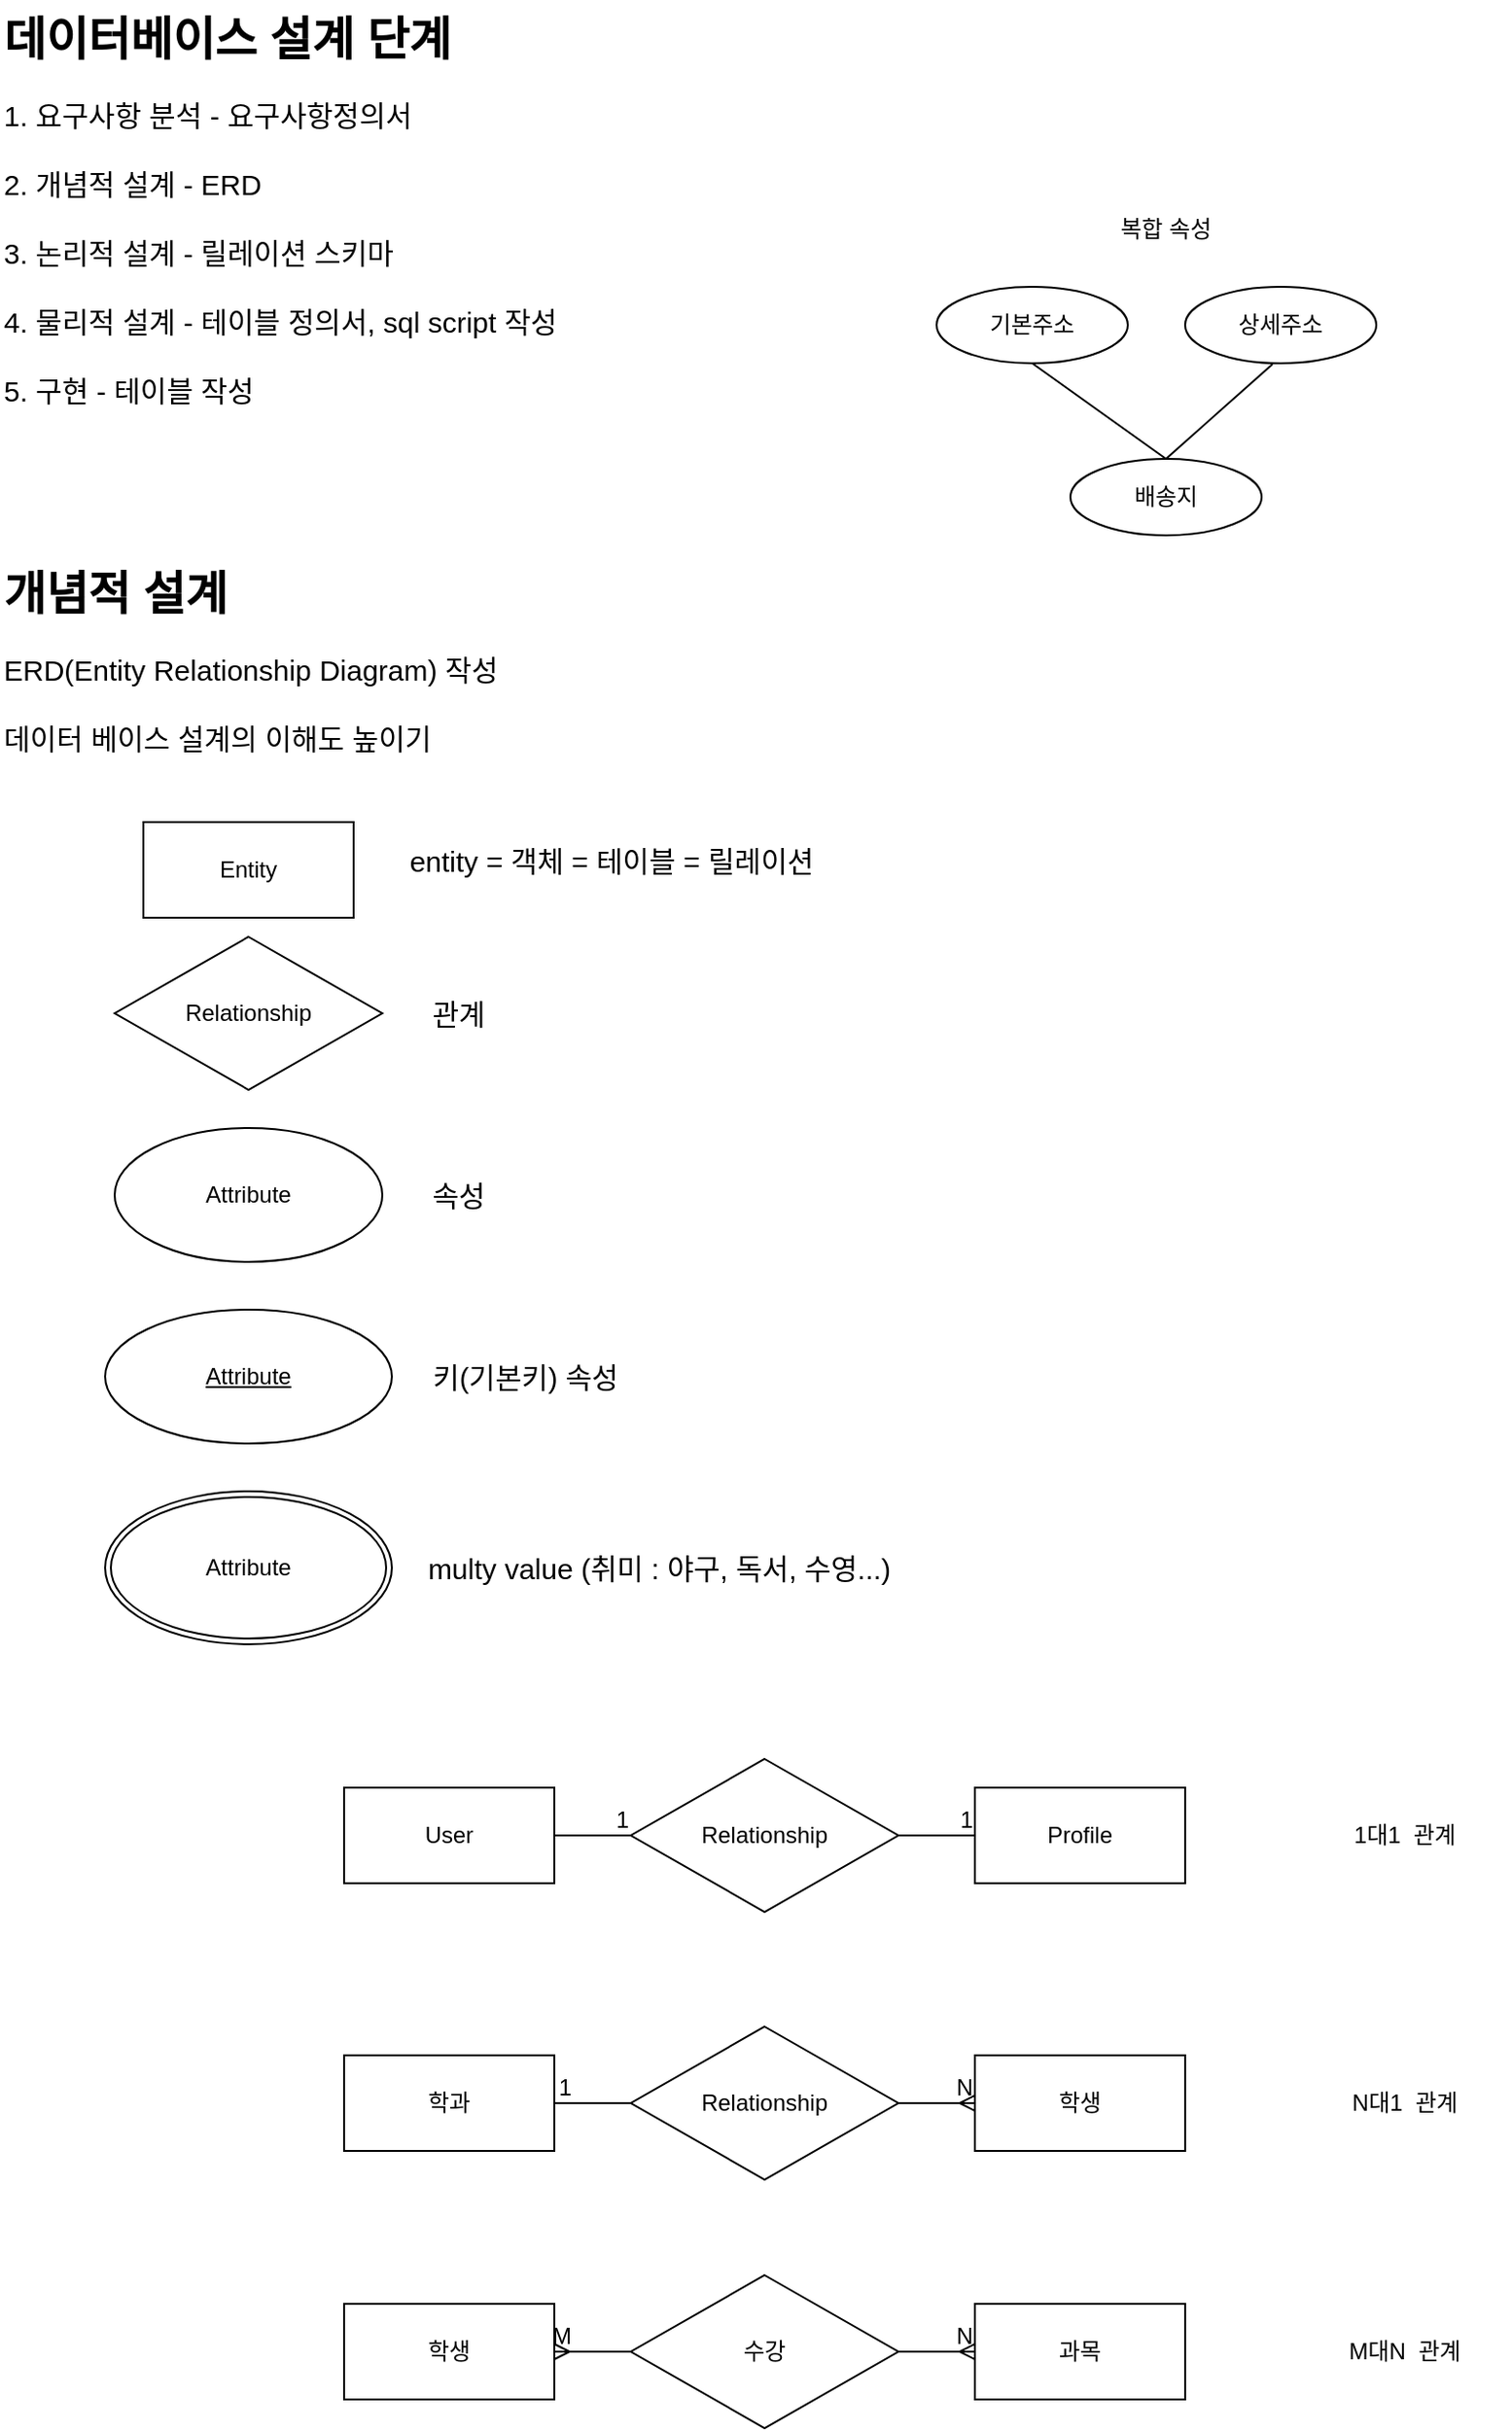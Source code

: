 <mxfile>
    <diagram id="IDRi6lDVWXXq5iKLLZhE" name="개념">
        <mxGraphModel dx="749" dy="543" grid="1" gridSize="10" guides="1" tooltips="1" connect="1" arrows="1" fold="1" page="1" pageScale="1" pageWidth="850" pageHeight="1100" math="0" shadow="0">
            <root>
                <mxCell id="0"/>
                <mxCell id="1" parent="0"/>
                <mxCell id="UBKAtHIkFXXYrzudg4dq-3" value="&lt;h1 style=&quot;margin-top: 0px;&quot;&gt;데이터베이스 설계 단계&lt;span style=&quot;white-space: pre;&quot;&gt;&#x9;&lt;/span&gt;&lt;/h1&gt;&lt;div&gt;&lt;span style=&quot;font-size: 15px;&quot;&gt;1. 요구사항 분석 - 요구사항정의서&amp;nbsp;&lt;/span&gt;&lt;/div&gt;&lt;div&gt;&lt;span style=&quot;font-size: 15px;&quot;&gt;&lt;br&gt;&lt;/span&gt;&lt;/div&gt;&lt;div&gt;&lt;span style=&quot;font-size: 15px;&quot;&gt;2. 개념적 설계 - ERD&lt;/span&gt;&lt;/div&gt;&lt;div&gt;&lt;span style=&quot;font-size: 15px;&quot;&gt;&lt;br&gt;&lt;/span&gt;&lt;/div&gt;&lt;div&gt;&lt;span style=&quot;font-size: 15px;&quot;&gt;3. 논리적 설계 - 릴레이션 스키마&lt;/span&gt;&lt;/div&gt;&lt;div&gt;&lt;span style=&quot;font-size: 15px;&quot;&gt;&lt;br&gt;&lt;/span&gt;&lt;/div&gt;&lt;div&gt;&lt;span style=&quot;font-size: 15px;&quot;&gt;4. 물리적 설계 - 테이블 정의서, sql script 작성&lt;/span&gt;&lt;/div&gt;&lt;div&gt;&lt;span style=&quot;font-size: 15px;&quot;&gt;&lt;br&gt;&lt;/span&gt;&lt;/div&gt;&lt;div&gt;&lt;span style=&quot;font-size: 15px;&quot;&gt;5. 구현 - 테이블 작성&lt;/span&gt;&lt;/div&gt;" style="text;html=1;whiteSpace=wrap;overflow=hidden;rounded=0;" vertex="1" parent="1">
                    <mxGeometry width="350" height="250" as="geometry"/>
                </mxCell>
                <mxCell id="1MI80CkXuf6CGZz6DN3k-1" value="&lt;h1 style=&quot;margin-top: 0px;&quot;&gt;개념적 설계&lt;/h1&gt;&lt;div&gt;&lt;font style=&quot;font-size: 15px;&quot;&gt;ERD(Entity Relationship Diagram) 작성&lt;/font&gt;&lt;/div&gt;&lt;div&gt;&lt;font style=&quot;font-size: 15px;&quot;&gt;&lt;br&gt;&lt;/font&gt;&lt;/div&gt;&lt;div&gt;&lt;font style=&quot;font-size: 15px;&quot;&gt;데이터 베이스 설계의 이해도 높이기&lt;/font&gt;&lt;/div&gt;" style="text;html=1;whiteSpace=wrap;overflow=hidden;rounded=0;" vertex="1" parent="1">
                    <mxGeometry y="290" width="350" height="180" as="geometry"/>
                </mxCell>
                <mxCell id="1MI80CkXuf6CGZz6DN3k-3" value="Entity" style="whiteSpace=wrap;html=1;align=center;" vertex="1" parent="1">
                    <mxGeometry x="75" y="430" width="110" height="50" as="geometry"/>
                </mxCell>
                <mxCell id="1MI80CkXuf6CGZz6DN3k-4" value="&lt;font style=&quot;font-size: 15px;&quot;&gt;entity = 객체 = 테이블 = 릴레이션&lt;/font&gt;" style="text;html=1;align=center;verticalAlign=middle;whiteSpace=wrap;rounded=0;" vertex="1" parent="1">
                    <mxGeometry x="200" y="410" width="240" height="80" as="geometry"/>
                </mxCell>
                <mxCell id="1MI80CkXuf6CGZz6DN3k-5" value="Relationship" style="shape=rhombus;perimeter=rhombusPerimeter;whiteSpace=wrap;html=1;align=center;" vertex="1" parent="1">
                    <mxGeometry x="60" y="490" width="140" height="80" as="geometry"/>
                </mxCell>
                <mxCell id="1MI80CkXuf6CGZz6DN3k-6" value="&lt;font style=&quot;font-size: 15px;&quot;&gt;관계&lt;/font&gt;" style="text;html=1;align=center;verticalAlign=middle;whiteSpace=wrap;rounded=0;" vertex="1" parent="1">
                    <mxGeometry x="120" y="490" width="240" height="80" as="geometry"/>
                </mxCell>
                <mxCell id="1MI80CkXuf6CGZz6DN3k-7" value="Attribute" style="ellipse;whiteSpace=wrap;html=1;align=center;" vertex="1" parent="1">
                    <mxGeometry x="60" y="590" width="140" height="70" as="geometry"/>
                </mxCell>
                <mxCell id="1MI80CkXuf6CGZz6DN3k-8" value="&lt;font style=&quot;font-size: 15px;&quot;&gt;속성&lt;/font&gt;" style="text;html=1;align=center;verticalAlign=middle;whiteSpace=wrap;rounded=0;" vertex="1" parent="1">
                    <mxGeometry x="165" y="575" width="150" height="100" as="geometry"/>
                </mxCell>
                <mxCell id="1MI80CkXuf6CGZz6DN3k-9" value="Attribute" style="ellipse;whiteSpace=wrap;html=1;align=center;fontStyle=4;" vertex="1" parent="1">
                    <mxGeometry x="55" y="685" width="150" height="70" as="geometry"/>
                </mxCell>
                <mxCell id="1MI80CkXuf6CGZz6DN3k-10" value="&lt;font style=&quot;font-size: 15px;&quot;&gt;키(기본키) 속성&lt;/font&gt;" style="text;html=1;align=center;verticalAlign=middle;whiteSpace=wrap;rounded=0;" vertex="1" parent="1">
                    <mxGeometry x="185" y="670" width="180" height="100" as="geometry"/>
                </mxCell>
                <mxCell id="1MI80CkXuf6CGZz6DN3k-12" value="Attribute" style="ellipse;shape=doubleEllipse;margin=3;whiteSpace=wrap;html=1;align=center;" vertex="1" parent="1">
                    <mxGeometry x="55" y="780" width="150" height="80" as="geometry"/>
                </mxCell>
                <mxCell id="1MI80CkXuf6CGZz6DN3k-13" value="&lt;font style=&quot;font-size: 15px;&quot;&gt;multy value (취미 : 야구, 독서, 수영...)&lt;/font&gt;" style="text;html=1;align=center;verticalAlign=middle;whiteSpace=wrap;rounded=0;" vertex="1" parent="1">
                    <mxGeometry x="210" y="785" width="270" height="70" as="geometry"/>
                </mxCell>
                <mxCell id="1MI80CkXuf6CGZz6DN3k-14" value="Relationship" style="shape=rhombus;perimeter=rhombusPerimeter;whiteSpace=wrap;html=1;align=center;" vertex="1" parent="1">
                    <mxGeometry x="330" y="920" width="140" height="80" as="geometry"/>
                </mxCell>
                <mxCell id="1MI80CkXuf6CGZz6DN3k-15" value="User" style="whiteSpace=wrap;html=1;align=center;" vertex="1" parent="1">
                    <mxGeometry x="180" y="935" width="110" height="50" as="geometry"/>
                </mxCell>
                <mxCell id="1MI80CkXuf6CGZz6DN3k-16" value="Profile" style="whiteSpace=wrap;html=1;align=center;" vertex="1" parent="1">
                    <mxGeometry x="510" y="935" width="110" height="50" as="geometry"/>
                </mxCell>
                <mxCell id="1MI80CkXuf6CGZz6DN3k-19" value="" style="endArrow=none;html=1;rounded=0;entryX=0;entryY=0.5;entryDx=0;entryDy=0;exitX=1;exitY=0.5;exitDx=0;exitDy=0;" edge="1" parent="1" source="1MI80CkXuf6CGZz6DN3k-14" target="1MI80CkXuf6CGZz6DN3k-16">
                    <mxGeometry relative="1" as="geometry">
                        <mxPoint x="380" y="890" as="sourcePoint"/>
                        <mxPoint x="540" y="890" as="targetPoint"/>
                    </mxGeometry>
                </mxCell>
                <mxCell id="1MI80CkXuf6CGZz6DN3k-20" value="1" style="resizable=0;html=1;whiteSpace=wrap;align=right;verticalAlign=bottom;" connectable="0" vertex="1" parent="1MI80CkXuf6CGZz6DN3k-19">
                    <mxGeometry x="1" relative="1" as="geometry"/>
                </mxCell>
                <mxCell id="1MI80CkXuf6CGZz6DN3k-21" value="" style="endArrow=none;html=1;rounded=0;exitX=1;exitY=0.5;exitDx=0;exitDy=0;entryX=0;entryY=0.5;entryDx=0;entryDy=0;" edge="1" parent="1" source="1MI80CkXuf6CGZz6DN3k-15" target="1MI80CkXuf6CGZz6DN3k-14">
                    <mxGeometry relative="1" as="geometry">
                        <mxPoint x="380" y="890" as="sourcePoint"/>
                        <mxPoint x="540" y="890" as="targetPoint"/>
                    </mxGeometry>
                </mxCell>
                <mxCell id="1MI80CkXuf6CGZz6DN3k-22" value="1" style="resizable=0;html=1;whiteSpace=wrap;align=right;verticalAlign=bottom;" connectable="0" vertex="1" parent="1MI80CkXuf6CGZz6DN3k-21">
                    <mxGeometry x="1" relative="1" as="geometry"/>
                </mxCell>
                <mxCell id="1MI80CkXuf6CGZz6DN3k-23" value="Relationship" style="shape=rhombus;perimeter=rhombusPerimeter;whiteSpace=wrap;html=1;align=center;" vertex="1" parent="1">
                    <mxGeometry x="330" y="1060" width="140" height="80" as="geometry"/>
                </mxCell>
                <mxCell id="1MI80CkXuf6CGZz6DN3k-24" value="학과" style="whiteSpace=wrap;html=1;align=center;" vertex="1" parent="1">
                    <mxGeometry x="180" y="1075" width="110" height="50" as="geometry"/>
                </mxCell>
                <mxCell id="1MI80CkXuf6CGZz6DN3k-25" value="학생" style="whiteSpace=wrap;html=1;align=center;" vertex="1" parent="1">
                    <mxGeometry x="510" y="1075" width="110" height="50" as="geometry"/>
                </mxCell>
                <mxCell id="1MI80CkXuf6CGZz6DN3k-26" value="" style="endArrow=ERmany;html=1;rounded=0;entryX=0;entryY=0.5;entryDx=0;entryDy=0;exitX=1;exitY=0.5;exitDx=0;exitDy=0;endFill=0;" edge="1" source="1MI80CkXuf6CGZz6DN3k-23" target="1MI80CkXuf6CGZz6DN3k-25" parent="1">
                    <mxGeometry relative="1" as="geometry">
                        <mxPoint x="380" y="1030" as="sourcePoint"/>
                        <mxPoint x="540" y="1030" as="targetPoint"/>
                    </mxGeometry>
                </mxCell>
                <mxCell id="1MI80CkXuf6CGZz6DN3k-27" value="N" style="resizable=0;html=1;whiteSpace=wrap;align=right;verticalAlign=bottom;" connectable="0" vertex="1" parent="1MI80CkXuf6CGZz6DN3k-26">
                    <mxGeometry x="1" relative="1" as="geometry"/>
                </mxCell>
                <mxCell id="1MI80CkXuf6CGZz6DN3k-28" value="" style="endArrow=none;html=1;rounded=0;exitX=1;exitY=0.5;exitDx=0;exitDy=0;entryX=0;entryY=0.5;entryDx=0;entryDy=0;" edge="1" source="1MI80CkXuf6CGZz6DN3k-24" target="1MI80CkXuf6CGZz6DN3k-23" parent="1">
                    <mxGeometry relative="1" as="geometry">
                        <mxPoint x="380" y="1030" as="sourcePoint"/>
                        <mxPoint x="540" y="1030" as="targetPoint"/>
                    </mxGeometry>
                </mxCell>
                <mxCell id="1MI80CkXuf6CGZz6DN3k-29" value="1" style="resizable=0;html=1;whiteSpace=wrap;align=right;verticalAlign=bottom;" connectable="0" vertex="1" parent="1MI80CkXuf6CGZz6DN3k-28">
                    <mxGeometry x="1" relative="1" as="geometry">
                        <mxPoint x="-30" as="offset"/>
                    </mxGeometry>
                </mxCell>
                <mxCell id="1MI80CkXuf6CGZz6DN3k-30" value="1대1&amp;nbsp; 관계" style="text;html=1;align=center;verticalAlign=middle;whiteSpace=wrap;rounded=0;" vertex="1" parent="1">
                    <mxGeometry x="680" y="937.5" width="110" height="45" as="geometry"/>
                </mxCell>
                <mxCell id="1MI80CkXuf6CGZz6DN3k-31" value="수강" style="shape=rhombus;perimeter=rhombusPerimeter;whiteSpace=wrap;html=1;align=center;" vertex="1" parent="1">
                    <mxGeometry x="330" y="1190" width="140" height="80" as="geometry"/>
                </mxCell>
                <mxCell id="1MI80CkXuf6CGZz6DN3k-32" value="학생" style="whiteSpace=wrap;html=1;align=center;" vertex="1" parent="1">
                    <mxGeometry x="180" y="1205" width="110" height="50" as="geometry"/>
                </mxCell>
                <mxCell id="1MI80CkXuf6CGZz6DN3k-33" value="과목" style="whiteSpace=wrap;html=1;align=center;" vertex="1" parent="1">
                    <mxGeometry x="510" y="1205" width="110" height="50" as="geometry"/>
                </mxCell>
                <mxCell id="1MI80CkXuf6CGZz6DN3k-34" value="" style="endArrow=ERmany;html=1;rounded=0;entryX=0;entryY=0.5;entryDx=0;entryDy=0;exitX=1;exitY=0.5;exitDx=0;exitDy=0;endFill=0;" edge="1" source="1MI80CkXuf6CGZz6DN3k-31" target="1MI80CkXuf6CGZz6DN3k-33" parent="1">
                    <mxGeometry relative="1" as="geometry">
                        <mxPoint x="380" y="1160" as="sourcePoint"/>
                        <mxPoint x="540" y="1160" as="targetPoint"/>
                    </mxGeometry>
                </mxCell>
                <mxCell id="1MI80CkXuf6CGZz6DN3k-35" value="N" style="resizable=0;html=1;whiteSpace=wrap;align=right;verticalAlign=bottom;" connectable="0" vertex="1" parent="1MI80CkXuf6CGZz6DN3k-34">
                    <mxGeometry x="1" relative="1" as="geometry"/>
                </mxCell>
                <mxCell id="1MI80CkXuf6CGZz6DN3k-36" value="" style="endArrow=none;html=1;rounded=0;exitX=1;exitY=0.5;exitDx=0;exitDy=0;entryX=0;entryY=0.5;entryDx=0;entryDy=0;endFill=0;startArrow=ERmany;startFill=0;" edge="1" source="1MI80CkXuf6CGZz6DN3k-32" target="1MI80CkXuf6CGZz6DN3k-31" parent="1">
                    <mxGeometry relative="1" as="geometry">
                        <mxPoint x="380" y="1160" as="sourcePoint"/>
                        <mxPoint x="540" y="1160" as="targetPoint"/>
                    </mxGeometry>
                </mxCell>
                <mxCell id="1MI80CkXuf6CGZz6DN3k-37" value="M" style="resizable=0;html=1;whiteSpace=wrap;align=right;verticalAlign=bottom;" connectable="0" vertex="1" parent="1MI80CkXuf6CGZz6DN3k-36">
                    <mxGeometry x="1" relative="1" as="geometry">
                        <mxPoint x="-30" as="offset"/>
                    </mxGeometry>
                </mxCell>
                <mxCell id="1MI80CkXuf6CGZz6DN3k-38" value="N대1&amp;nbsp; 관계" style="text;html=1;align=center;verticalAlign=middle;whiteSpace=wrap;rounded=0;" vertex="1" parent="1">
                    <mxGeometry x="680" y="1077.5" width="110" height="45" as="geometry"/>
                </mxCell>
                <mxCell id="1MI80CkXuf6CGZz6DN3k-39" value="M대N&amp;nbsp; 관계" style="text;html=1;align=center;verticalAlign=middle;whiteSpace=wrap;rounded=0;" vertex="1" parent="1">
                    <mxGeometry x="680" y="1207.5" width="110" height="45" as="geometry"/>
                </mxCell>
                <mxCell id="aMjK-TdtVwPNMm-fFNKf-1" value="배송지" style="ellipse;whiteSpace=wrap;html=1;align=center;" vertex="1" parent="1">
                    <mxGeometry x="560" y="240" width="100" height="40" as="geometry"/>
                </mxCell>
                <mxCell id="aMjK-TdtVwPNMm-fFNKf-2" value="기본주소" style="ellipse;whiteSpace=wrap;html=1;align=center;" vertex="1" parent="1">
                    <mxGeometry x="490" y="150" width="100" height="40" as="geometry"/>
                </mxCell>
                <mxCell id="aMjK-TdtVwPNMm-fFNKf-3" value="상세주소" style="ellipse;whiteSpace=wrap;html=1;align=center;" vertex="1" parent="1">
                    <mxGeometry x="620" y="150" width="100" height="40" as="geometry"/>
                </mxCell>
                <mxCell id="aMjK-TdtVwPNMm-fFNKf-4" value="" style="endArrow=none;html=1;rounded=0;entryX=0.5;entryY=1;entryDx=0;entryDy=0;exitX=0.5;exitY=0;exitDx=0;exitDy=0;" edge="1" parent="1" source="aMjK-TdtVwPNMm-fFNKf-1" target="aMjK-TdtVwPNMm-fFNKf-2">
                    <mxGeometry relative="1" as="geometry">
                        <mxPoint x="480" y="340" as="sourcePoint"/>
                        <mxPoint x="640" y="340" as="targetPoint"/>
                    </mxGeometry>
                </mxCell>
                <mxCell id="aMjK-TdtVwPNMm-fFNKf-5" value="" style="endArrow=none;html=1;rounded=0;entryX=0.457;entryY=1.011;entryDx=0;entryDy=0;exitX=0.5;exitY=0;exitDx=0;exitDy=0;entryPerimeter=0;" edge="1" parent="1" source="aMjK-TdtVwPNMm-fFNKf-1" target="aMjK-TdtVwPNMm-fFNKf-3">
                    <mxGeometry relative="1" as="geometry">
                        <mxPoint x="480" y="340" as="sourcePoint"/>
                        <mxPoint x="640" y="340" as="targetPoint"/>
                    </mxGeometry>
                </mxCell>
                <mxCell id="aMjK-TdtVwPNMm-fFNKf-6" value="복합 속성" style="text;html=1;align=center;verticalAlign=middle;whiteSpace=wrap;rounded=0;" vertex="1" parent="1">
                    <mxGeometry x="545" y="100" width="130" height="40" as="geometry"/>
                </mxCell>
            </root>
        </mxGraphModel>
    </diagram>
    <diagram id="mxZX2axqV9S7BcV2yEtc" name="한빛ERD">
        <mxGraphModel dx="956" dy="1643" grid="1" gridSize="10" guides="1" tooltips="1" connect="1" arrows="1" fold="1" page="1" pageScale="1" pageWidth="850" pageHeight="1100" math="0" shadow="0">
            <root>
                <mxCell id="0"/>
                <mxCell id="1" parent="0"/>
                <mxCell id="rffJGNjceLyLHnW40Y8J-7" style="edgeStyle=none;html=1;exitX=0;exitY=0.5;exitDx=0;exitDy=0;entryX=1;entryY=0.5;entryDx=0;entryDy=0;endArrow=none;endFill=0;" edge="1" parent="1" source="rffJGNjceLyLHnW40Y8J-1" target="rffJGNjceLyLHnW40Y8J-2">
                    <mxGeometry relative="1" as="geometry"/>
                </mxCell>
                <mxCell id="rffJGNjceLyLHnW40Y8J-8" style="edgeStyle=none;html=1;exitX=0;exitY=0.5;exitDx=0;exitDy=0;entryX=1;entryY=0.5;entryDx=0;entryDy=0;endArrow=none;endFill=0;" edge="1" parent="1" source="rffJGNjceLyLHnW40Y8J-1" target="rffJGNjceLyLHnW40Y8J-3">
                    <mxGeometry relative="1" as="geometry"/>
                </mxCell>
                <mxCell id="rffJGNjceLyLHnW40Y8J-9" style="edgeStyle=none;html=1;exitX=0;exitY=0.5;exitDx=0;exitDy=0;entryX=1;entryY=0.5;entryDx=0;entryDy=0;endArrow=none;endFill=0;" edge="1" parent="1" source="rffJGNjceLyLHnW40Y8J-1" target="rffJGNjceLyLHnW40Y8J-4">
                    <mxGeometry relative="1" as="geometry"/>
                </mxCell>
                <mxCell id="rffJGNjceLyLHnW40Y8J-10" style="edgeStyle=none;html=1;entryX=1;entryY=0.5;entryDx=0;entryDy=0;endArrow=none;endFill=0;exitX=0;exitY=0.5;exitDx=0;exitDy=0;" edge="1" parent="1" source="rffJGNjceLyLHnW40Y8J-1" target="rffJGNjceLyLHnW40Y8J-5">
                    <mxGeometry relative="1" as="geometry">
                        <mxPoint x="150" y="110" as="sourcePoint"/>
                    </mxGeometry>
                </mxCell>
                <mxCell id="rffJGNjceLyLHnW40Y8J-11" style="edgeStyle=none;html=1;exitX=0;exitY=0.5;exitDx=0;exitDy=0;endArrow=none;endFill=0;entryX=1;entryY=0.5;entryDx=0;entryDy=0;" edge="1" parent="1" source="rffJGNjceLyLHnW40Y8J-1" target="rffJGNjceLyLHnW40Y8J-6">
                    <mxGeometry relative="1" as="geometry">
                        <mxPoint x="150" y="130" as="sourcePoint"/>
                        <mxPoint x="130" y="270" as="targetPoint"/>
                    </mxGeometry>
                </mxCell>
                <mxCell id="rffJGNjceLyLHnW40Y8J-1" value="&amp;nbsp;회원" style="whiteSpace=wrap;html=1;align=center;" vertex="1" parent="1">
                    <mxGeometry x="180" y="150" width="100" height="40" as="geometry"/>
                </mxCell>
                <mxCell id="rffJGNjceLyLHnW40Y8J-2" value="아이디" style="ellipse;whiteSpace=wrap;html=1;align=center;fontStyle=4;" vertex="1" parent="1">
                    <mxGeometry x="20" y="30" width="100" height="40" as="geometry"/>
                </mxCell>
                <mxCell id="rffJGNjceLyLHnW40Y8J-3" value="비밀번호" style="ellipse;whiteSpace=wrap;html=1;align=center;" vertex="1" parent="1">
                    <mxGeometry x="20" y="90" width="100" height="40" as="geometry"/>
                </mxCell>
                <mxCell id="rffJGNjceLyLHnW40Y8J-4" value="이름" style="ellipse;whiteSpace=wrap;html=1;align=center;" vertex="1" parent="1">
                    <mxGeometry x="20" y="150" width="100" height="40" as="geometry"/>
                </mxCell>
                <mxCell id="rffJGNjceLyLHnW40Y8J-5" value="나이" style="ellipse;whiteSpace=wrap;html=1;align=center;" vertex="1" parent="1">
                    <mxGeometry x="20" y="210" width="100" height="40" as="geometry"/>
                </mxCell>
                <mxCell id="rffJGNjceLyLHnW40Y8J-6" value="직업" style="ellipse;whiteSpace=wrap;html=1;align=center;" vertex="1" parent="1">
                    <mxGeometry x="20" y="270" width="100" height="40" as="geometry"/>
                </mxCell>
                <mxCell id="rffJGNjceLyLHnW40Y8J-18" style="edgeStyle=none;html=1;entryX=0;entryY=0.5;entryDx=0;entryDy=0;exitX=1;exitY=0.5;exitDx=0;exitDy=0;endArrow=none;endFill=0;" edge="1" parent="1" source="rffJGNjceLyLHnW40Y8J-12" target="rffJGNjceLyLHnW40Y8J-13">
                    <mxGeometry relative="1" as="geometry"/>
                </mxCell>
                <mxCell id="rffJGNjceLyLHnW40Y8J-19" style="edgeStyle=none;html=1;entryX=0;entryY=0.5;entryDx=0;entryDy=0;endArrow=none;endFill=0;exitX=1;exitY=0.5;exitDx=0;exitDy=0;" edge="1" parent="1" source="rffJGNjceLyLHnW40Y8J-12" target="rffJGNjceLyLHnW40Y8J-15">
                    <mxGeometry relative="1" as="geometry">
                        <mxPoint x="620" y="170" as="sourcePoint"/>
                    </mxGeometry>
                </mxCell>
                <mxCell id="rffJGNjceLyLHnW40Y8J-20" style="edgeStyle=none;html=1;exitX=1;exitY=0.5;exitDx=0;exitDy=0;entryX=0;entryY=0.5;entryDx=0;entryDy=0;endArrow=none;endFill=0;" edge="1" parent="1" source="rffJGNjceLyLHnW40Y8J-12" target="rffJGNjceLyLHnW40Y8J-16">
                    <mxGeometry relative="1" as="geometry"/>
                </mxCell>
                <mxCell id="rffJGNjceLyLHnW40Y8J-21" style="edgeStyle=none;html=1;entryX=0;entryY=0.5;entryDx=0;entryDy=0;endArrow=none;endFill=0;exitX=1;exitY=0.5;exitDx=0;exitDy=0;" edge="1" parent="1" source="rffJGNjceLyLHnW40Y8J-12" target="rffJGNjceLyLHnW40Y8J-17">
                    <mxGeometry relative="1" as="geometry"/>
                </mxCell>
                <mxCell id="rffJGNjceLyLHnW40Y8J-12" value="상품" style="whiteSpace=wrap;html=1;align=center;" vertex="1" parent="1">
                    <mxGeometry x="520" y="150" width="100" height="40" as="geometry"/>
                </mxCell>
                <mxCell id="rffJGNjceLyLHnW40Y8J-13" value="상품번호" style="ellipse;whiteSpace=wrap;html=1;align=center;fontStyle=4;" vertex="1" parent="1">
                    <mxGeometry x="680" y="50" width="100" height="40" as="geometry"/>
                </mxCell>
                <mxCell id="rffJGNjceLyLHnW40Y8J-14" value="상품번호" style="ellipse;whiteSpace=wrap;html=1;align=center;fontStyle=4;" vertex="1" parent="1">
                    <mxGeometry x="1100" y="40" width="100" height="40" as="geometry"/>
                </mxCell>
                <mxCell id="rffJGNjceLyLHnW40Y8J-15" value="상품명" style="ellipse;whiteSpace=wrap;html=1;align=center;" vertex="1" parent="1">
                    <mxGeometry x="680" y="100" width="100" height="40" as="geometry"/>
                </mxCell>
                <mxCell id="rffJGNjceLyLHnW40Y8J-16" value="재고량" style="ellipse;whiteSpace=wrap;html=1;align=center;" vertex="1" parent="1">
                    <mxGeometry x="680" y="200" width="100" height="40" as="geometry"/>
                </mxCell>
                <mxCell id="rffJGNjceLyLHnW40Y8J-17" value="단가" style="ellipse;whiteSpace=wrap;html=1;align=center;" vertex="1" parent="1">
                    <mxGeometry x="680" y="250" width="100" height="40" as="geometry"/>
                </mxCell>
                <mxCell id="rffJGNjceLyLHnW40Y8J-22" style="edgeStyle=none;html=1;entryX=0;entryY=0.5;entryDx=0;entryDy=0;exitX=1;exitY=0.5;exitDx=0;exitDy=0;endArrow=none;endFill=0;" edge="1" source="rffJGNjceLyLHnW40Y8J-26" target="rffJGNjceLyLHnW40Y8J-27" parent="1">
                    <mxGeometry relative="1" as="geometry"/>
                </mxCell>
                <mxCell id="rffJGNjceLyLHnW40Y8J-23" style="edgeStyle=none;html=1;entryX=0;entryY=0.5;entryDx=0;entryDy=0;endArrow=none;endFill=0;exitX=1;exitY=0.5;exitDx=0;exitDy=0;" edge="1" source="rffJGNjceLyLHnW40Y8J-26" target="rffJGNjceLyLHnW40Y8J-28" parent="1">
                    <mxGeometry relative="1" as="geometry">
                        <mxPoint x="630" y="520" as="sourcePoint"/>
                    </mxGeometry>
                </mxCell>
                <mxCell id="rffJGNjceLyLHnW40Y8J-24" style="edgeStyle=none;html=1;exitX=1;exitY=0.5;exitDx=0;exitDy=0;entryX=0;entryY=0.5;entryDx=0;entryDy=0;endArrow=none;endFill=0;" edge="1" source="rffJGNjceLyLHnW40Y8J-26" target="rffJGNjceLyLHnW40Y8J-29" parent="1">
                    <mxGeometry relative="1" as="geometry"/>
                </mxCell>
                <mxCell id="rffJGNjceLyLHnW40Y8J-25" style="edgeStyle=none;html=1;entryX=0;entryY=0.5;entryDx=0;entryDy=0;endArrow=none;endFill=0;exitX=1;exitY=0.5;exitDx=0;exitDy=0;" edge="1" source="rffJGNjceLyLHnW40Y8J-26" target="rffJGNjceLyLHnW40Y8J-30" parent="1">
                    <mxGeometry relative="1" as="geometry"/>
                </mxCell>
                <mxCell id="rffJGNjceLyLHnW40Y8J-26" value="제조업체" style="whiteSpace=wrap;html=1;align=center;" vertex="1" parent="1">
                    <mxGeometry x="520" y="530" width="100" height="40" as="geometry"/>
                </mxCell>
                <mxCell id="rffJGNjceLyLHnW40Y8J-27" value="업체코드" style="ellipse;whiteSpace=wrap;html=1;align=center;fontStyle=4;" vertex="1" parent="1">
                    <mxGeometry x="690" y="390" width="100" height="40" as="geometry"/>
                </mxCell>
                <mxCell id="rffJGNjceLyLHnW40Y8J-28" value="업체명" style="ellipse;whiteSpace=wrap;html=1;align=center;" vertex="1" parent="1">
                    <mxGeometry x="690" y="460" width="100" height="40" as="geometry"/>
                </mxCell>
                <mxCell id="rffJGNjceLyLHnW40Y8J-29" value="전화번호" style="ellipse;whiteSpace=wrap;html=1;align=center;" vertex="1" parent="1">
                    <mxGeometry x="690" y="530" width="100" height="40" as="geometry"/>
                </mxCell>
                <mxCell id="rffJGNjceLyLHnW40Y8J-30" value="위치" style="ellipse;whiteSpace=wrap;html=1;align=center;" vertex="1" parent="1">
                    <mxGeometry x="690" y="600" width="100" height="40" as="geometry"/>
                </mxCell>
                <mxCell id="rffJGNjceLyLHnW40Y8J-40" value="담당자" style="ellipse;whiteSpace=wrap;html=1;align=center;" vertex="1" parent="1">
                    <mxGeometry x="690" y="670" width="100" height="40" as="geometry"/>
                </mxCell>
                <mxCell id="rffJGNjceLyLHnW40Y8J-41" style="edgeStyle=none;html=1;exitX=1;exitY=0.5;exitDx=0;exitDy=0;endArrow=none;endFill=0;entryX=0;entryY=0.5;entryDx=0;entryDy=0;" edge="1" parent="1" source="rffJGNjceLyLHnW40Y8J-26" target="rffJGNjceLyLHnW40Y8J-40">
                    <mxGeometry relative="1" as="geometry">
                        <mxPoint x="690" y="690" as="targetPoint"/>
                    </mxGeometry>
                </mxCell>
                <mxCell id="rffJGNjceLyLHnW40Y8J-53" style="edgeStyle=none;html=1;exitX=0;exitY=0.5;exitDx=0;exitDy=0;entryX=1;entryY=0.5;entryDx=0;entryDy=0;endArrow=none;endFill=0;" edge="1" source="rffJGNjceLyLHnW40Y8J-63" target="rffJGNjceLyLHnW40Y8J-58" parent="1">
                    <mxGeometry relative="1" as="geometry"/>
                </mxCell>
                <mxCell id="rffJGNjceLyLHnW40Y8J-54" style="edgeStyle=none;html=1;exitX=0;exitY=0.5;exitDx=0;exitDy=0;entryX=1;entryY=0.5;entryDx=0;entryDy=0;endArrow=none;endFill=0;" edge="1" source="rffJGNjceLyLHnW40Y8J-63" target="rffJGNjceLyLHnW40Y8J-59" parent="1">
                    <mxGeometry relative="1" as="geometry"/>
                </mxCell>
                <mxCell id="rffJGNjceLyLHnW40Y8J-55" style="edgeStyle=none;html=1;exitX=0;exitY=0.5;exitDx=0;exitDy=0;entryX=1;entryY=0.5;entryDx=0;entryDy=0;endArrow=none;endFill=0;" edge="1" source="rffJGNjceLyLHnW40Y8J-63" target="rffJGNjceLyLHnW40Y8J-60" parent="1">
                    <mxGeometry relative="1" as="geometry"/>
                </mxCell>
                <mxCell id="rffJGNjceLyLHnW40Y8J-56" style="edgeStyle=none;html=1;entryX=1;entryY=0.5;entryDx=0;entryDy=0;endArrow=none;endFill=0;exitX=0;exitY=0.5;exitDx=0;exitDy=0;" edge="1" source="rffJGNjceLyLHnW40Y8J-63" target="rffJGNjceLyLHnW40Y8J-61" parent="1">
                    <mxGeometry relative="1" as="geometry">
                        <mxPoint x="150" y="460" as="sourcePoint"/>
                    </mxGeometry>
                </mxCell>
                <mxCell id="rffJGNjceLyLHnW40Y8J-58" value="글번호" style="ellipse;whiteSpace=wrap;html=1;align=center;fontStyle=4;" vertex="1" parent="1">
                    <mxGeometry x="20" y="400" width="100" height="40" as="geometry"/>
                </mxCell>
                <mxCell id="rffJGNjceLyLHnW40Y8J-59" value="제목" style="ellipse;whiteSpace=wrap;html=1;align=center;" vertex="1" parent="1">
                    <mxGeometry x="20" y="470" width="100" height="40" as="geometry"/>
                </mxCell>
                <mxCell id="rffJGNjceLyLHnW40Y8J-60" value="내용" style="ellipse;whiteSpace=wrap;html=1;align=center;" vertex="1" parent="1">
                    <mxGeometry x="20" y="540" width="100" height="40" as="geometry"/>
                </mxCell>
                <mxCell id="rffJGNjceLyLHnW40Y8J-61" value="작성일" style="ellipse;whiteSpace=wrap;html=1;align=center;" vertex="1" parent="1">
                    <mxGeometry x="20" y="610" width="100" height="40" as="geometry"/>
                </mxCell>
                <mxCell id="rffJGNjceLyLHnW40Y8J-63" value="게시글" style="whiteSpace=wrap;html=1;align=center;" vertex="1" parent="1">
                    <mxGeometry x="180" y="500" width="100" height="40" as="geometry"/>
                </mxCell>
                <mxCell id="c38M2Fcn1SnlkzypIWJz-1" value="" style="endArrow=none;html=1;rounded=0;exitX=1;exitY=0.5;exitDx=0;exitDy=0;entryX=0;entryY=0.5;entryDx=0;entryDy=0;" edge="1" parent="1" source="rffJGNjceLyLHnW40Y8J-1" target="rffJGNjceLyLHnW40Y8J-12">
                    <mxGeometry relative="1" as="geometry">
                        <mxPoint x="310" y="190" as="sourcePoint"/>
                        <mxPoint x="470" y="190" as="targetPoint"/>
                    </mxGeometry>
                </mxCell>
                <mxCell id="c38M2Fcn1SnlkzypIWJz-2" value="M" style="resizable=0;html=1;whiteSpace=wrap;align=left;verticalAlign=bottom;" connectable="0" vertex="1" parent="c38M2Fcn1SnlkzypIWJz-1">
                    <mxGeometry x="-1" relative="1" as="geometry"/>
                </mxCell>
                <mxCell id="c38M2Fcn1SnlkzypIWJz-3" value="N" style="resizable=0;html=1;whiteSpace=wrap;align=right;verticalAlign=bottom;" connectable="0" vertex="1" parent="c38M2Fcn1SnlkzypIWJz-1">
                    <mxGeometry x="1" relative="1" as="geometry"/>
                </mxCell>
                <mxCell id="rffJGNjceLyLHnW40Y8J-65" value="주문&lt;div&gt;&lt;br&gt;&lt;/div&gt;" style="shape=rhombus;perimeter=rhombusPerimeter;whiteSpace=wrap;html=1;align=center;" vertex="1" parent="1">
                    <mxGeometry x="340" y="140" width="120" height="60" as="geometry"/>
                </mxCell>
                <mxCell id="c38M2Fcn1SnlkzypIWJz-4" value="공급" style="shape=rhombus;perimeter=rhombusPerimeter;whiteSpace=wrap;html=1;align=center;" vertex="1" parent="1">
                    <mxGeometry x="510" y="310" width="120" height="60" as="geometry"/>
                </mxCell>
                <mxCell id="qAfwPiaXsEcC3dTymCzU-1" value="" style="shape=link;html=1;rounded=0;exitX=0.5;exitY=1;exitDx=0;exitDy=0;entryX=0.5;entryY=0;entryDx=0;entryDy=0;" edge="1" parent="1" source="rffJGNjceLyLHnW40Y8J-12" target="c38M2Fcn1SnlkzypIWJz-4">
                    <mxGeometry relative="1" as="geometry">
                        <mxPoint x="350" y="380" as="sourcePoint"/>
                        <mxPoint x="510" y="300" as="targetPoint"/>
                    </mxGeometry>
                </mxCell>
                <mxCell id="qAfwPiaXsEcC3dTymCzU-2" value="N" style="resizable=0;html=1;whiteSpace=wrap;align=left;verticalAlign=bottom;" connectable="0" vertex="1" parent="qAfwPiaXsEcC3dTymCzU-1">
                    <mxGeometry x="-1" relative="1" as="geometry">
                        <mxPoint x="3" y="17" as="offset"/>
                    </mxGeometry>
                </mxCell>
                <mxCell id="qAfwPiaXsEcC3dTymCzU-4" value="" style="endArrow=none;html=1;rounded=0;entryX=0.5;entryY=0;entryDx=0;entryDy=0;exitX=0.5;exitY=1;exitDx=0;exitDy=0;" edge="1" parent="1" source="c38M2Fcn1SnlkzypIWJz-4" target="rffJGNjceLyLHnW40Y8J-26">
                    <mxGeometry relative="1" as="geometry">
                        <mxPoint x="570" y="400" as="sourcePoint"/>
                        <mxPoint x="510" y="410" as="targetPoint"/>
                    </mxGeometry>
                </mxCell>
                <mxCell id="qAfwPiaXsEcC3dTymCzU-5" value="1" style="resizable=0;html=1;whiteSpace=wrap;align=right;verticalAlign=bottom;" connectable="0" vertex="1" parent="qAfwPiaXsEcC3dTymCzU-4">
                    <mxGeometry x="1" relative="1" as="geometry"/>
                </mxCell>
                <mxCell id="qAfwPiaXsEcC3dTymCzU-7" value="" style="endArrow=none;html=1;rounded=0;exitX=0.5;exitY=1;exitDx=0;exitDy=0;entryX=0.5;entryY=0;entryDx=0;entryDy=0;" edge="1" parent="1" source="rffJGNjceLyLHnW40Y8J-1" target="rffJGNjceLyLHnW40Y8J-63">
                    <mxGeometry relative="1" as="geometry">
                        <mxPoint x="350" y="380" as="sourcePoint"/>
                        <mxPoint x="510" y="380" as="targetPoint"/>
                    </mxGeometry>
                </mxCell>
                <mxCell id="qAfwPiaXsEcC3dTymCzU-8" value="1" style="resizable=0;html=1;whiteSpace=wrap;align=left;verticalAlign=bottom;" connectable="0" vertex="1" parent="qAfwPiaXsEcC3dTymCzU-7">
                    <mxGeometry x="-1" relative="1" as="geometry">
                        <mxPoint y="17" as="offset"/>
                    </mxGeometry>
                </mxCell>
                <mxCell id="qAfwPiaXsEcC3dTymCzU-9" value="N" style="resizable=0;html=1;whiteSpace=wrap;align=right;verticalAlign=bottom;" connectable="0" vertex="1" parent="qAfwPiaXsEcC3dTymCzU-7">
                    <mxGeometry x="1" relative="1" as="geometry"/>
                </mxCell>
                <mxCell id="qAfwPiaXsEcC3dTymCzU-6" value="작성" style="shape=rhombus;perimeter=rhombusPerimeter;whiteSpace=wrap;html=1;align=center;" vertex="1" parent="1">
                    <mxGeometry x="170" y="310" width="120" height="60" as="geometry"/>
                </mxCell>
                <mxCell id="qAfwPiaXsEcC3dTymCzU-10" value="공급일자" style="ellipse;whiteSpace=wrap;html=1;align=center;" vertex="1" parent="1">
                    <mxGeometry x="630" y="300" width="100" height="40" as="geometry"/>
                </mxCell>
                <mxCell id="qAfwPiaXsEcC3dTymCzU-11" value="공급량" style="ellipse;whiteSpace=wrap;html=1;align=center;" vertex="1" parent="1">
                    <mxGeometry x="630" y="340" width="100" height="40" as="geometry"/>
                </mxCell>
                <mxCell id="qAfwPiaXsEcC3dTymCzU-12" value="" style="endArrow=none;html=1;rounded=0;entryX=0;entryY=0.5;entryDx=0;entryDy=0;exitX=1;exitY=0;exitDx=0;exitDy=0;" edge="1" parent="1" source="c38M2Fcn1SnlkzypIWJz-4" target="qAfwPiaXsEcC3dTymCzU-10">
                    <mxGeometry relative="1" as="geometry">
                        <mxPoint x="350" y="350" as="sourcePoint"/>
                        <mxPoint x="510" y="350" as="targetPoint"/>
                    </mxGeometry>
                </mxCell>
                <mxCell id="qAfwPiaXsEcC3dTymCzU-13" value="" style="endArrow=none;html=1;rounded=0;entryX=0;entryY=0.5;entryDx=0;entryDy=0;exitX=1;exitY=1;exitDx=0;exitDy=0;" edge="1" parent="1" source="c38M2Fcn1SnlkzypIWJz-4" target="qAfwPiaXsEcC3dTymCzU-11">
                    <mxGeometry relative="1" as="geometry">
                        <mxPoint x="600" y="360" as="sourcePoint"/>
                        <mxPoint x="510" y="350" as="targetPoint"/>
                    </mxGeometry>
                </mxCell>
                <mxCell id="qAfwPiaXsEcC3dTymCzU-14" value="주문수량" style="ellipse;whiteSpace=wrap;html=1;align=center;" vertex="1" parent="1">
                    <mxGeometry x="290" y="40" width="100" height="40" as="geometry"/>
                </mxCell>
                <mxCell id="qAfwPiaXsEcC3dTymCzU-16" value="주문일자" style="ellipse;whiteSpace=wrap;html=1;align=center;" vertex="1" parent="1">
                    <mxGeometry x="470" y="90" width="100" height="40" as="geometry"/>
                </mxCell>
                <mxCell id="qAfwPiaXsEcC3dTymCzU-17" value="배송지" style="ellipse;whiteSpace=wrap;html=1;align=center;" vertex="1" parent="1">
                    <mxGeometry x="410" width="100" height="40" as="geometry"/>
                </mxCell>
                <mxCell id="qAfwPiaXsEcC3dTymCzU-19" style="edgeStyle=none;html=1;endArrow=none;endFill=0;exitX=1;exitY=0.5;exitDx=0;exitDy=0;" edge="1" parent="1" source="qAfwPiaXsEcC3dTymCzU-18">
                    <mxGeometry relative="1" as="geometry">
                        <mxPoint x="400" y="140" as="targetPoint"/>
                    </mxGeometry>
                </mxCell>
                <mxCell id="qAfwPiaXsEcC3dTymCzU-18" value="주문번호" style="ellipse;whiteSpace=wrap;html=1;align=center;fontStyle=4;" vertex="1" parent="1">
                    <mxGeometry x="230" y="90" width="100" height="40" as="geometry"/>
                </mxCell>
                <mxCell id="qAfwPiaXsEcC3dTymCzU-20" value="" style="endArrow=none;html=1;rounded=0;exitX=0.5;exitY=1;exitDx=0;exitDy=0;entryX=0.5;entryY=0;entryDx=0;entryDy=0;" edge="1" parent="1" source="qAfwPiaXsEcC3dTymCzU-14" target="rffJGNjceLyLHnW40Y8J-65">
                    <mxGeometry relative="1" as="geometry">
                        <mxPoint x="350" y="280" as="sourcePoint"/>
                        <mxPoint x="510" y="280" as="targetPoint"/>
                    </mxGeometry>
                </mxCell>
                <mxCell id="qAfwPiaXsEcC3dTymCzU-21" value="" style="endArrow=none;html=1;rounded=0;exitX=0.5;exitY=1;exitDx=0;exitDy=0;entryX=0.5;entryY=0;entryDx=0;entryDy=0;" edge="1" parent="1" source="qAfwPiaXsEcC3dTymCzU-17" target="rffJGNjceLyLHnW40Y8J-65">
                    <mxGeometry relative="1" as="geometry">
                        <mxPoint x="350" y="280" as="sourcePoint"/>
                        <mxPoint x="510" y="280" as="targetPoint"/>
                    </mxGeometry>
                </mxCell>
                <mxCell id="qAfwPiaXsEcC3dTymCzU-22" value="" style="endArrow=none;html=1;rounded=0;exitX=0;exitY=0.5;exitDx=0;exitDy=0;entryX=0.5;entryY=0;entryDx=0;entryDy=0;" edge="1" parent="1" source="qAfwPiaXsEcC3dTymCzU-16" target="rffJGNjceLyLHnW40Y8J-65">
                    <mxGeometry relative="1" as="geometry">
                        <mxPoint x="350" y="280" as="sourcePoint"/>
                        <mxPoint x="510" y="280" as="targetPoint"/>
                    </mxGeometry>
                </mxCell>
                <mxCell id="8Pe6LuUEJjx_adNiCJ70-1" value="기본주소" style="ellipse;whiteSpace=wrap;html=1;align=center;rotation=0;" vertex="1" parent="1">
                    <mxGeometry x="340" y="-80" width="100" height="40" as="geometry"/>
                </mxCell>
                <mxCell id="8Pe6LuUEJjx_adNiCJ70-2" value="상세주소" style="ellipse;whiteSpace=wrap;html=1;align=center;rotation=0;" vertex="1" parent="1">
                    <mxGeometry x="490" y="-80" width="100" height="40" as="geometry"/>
                </mxCell>
                <mxCell id="8Pe6LuUEJjx_adNiCJ70-3" value="" style="endArrow=none;html=1;rounded=0;exitX=0.5;exitY=0;exitDx=0;exitDy=0;entryX=1;entryY=1;entryDx=0;entryDy=0;" edge="1" parent="1" source="qAfwPiaXsEcC3dTymCzU-17" target="8Pe6LuUEJjx_adNiCJ70-1">
                    <mxGeometry relative="1" as="geometry">
                        <mxPoint x="350" y="140" as="sourcePoint"/>
                        <mxPoint x="510" y="140" as="targetPoint"/>
                    </mxGeometry>
                </mxCell>
                <mxCell id="8Pe6LuUEJjx_adNiCJ70-4" value="" style="endArrow=none;html=1;rounded=0;entryX=0;entryY=1;entryDx=0;entryDy=0;exitX=0.5;exitY=0;exitDx=0;exitDy=0;" edge="1" parent="1" source="qAfwPiaXsEcC3dTymCzU-17" target="8Pe6LuUEJjx_adNiCJ70-2">
                    <mxGeometry relative="1" as="geometry">
                        <mxPoint x="350" y="140" as="sourcePoint"/>
                        <mxPoint x="510" y="140" as="targetPoint"/>
                    </mxGeometry>
                </mxCell>
                <mxCell id="wJqet0WCn1WXJxq1SBsI-1" value="제품색상" style="ellipse;shape=doubleEllipse;margin=3;whiteSpace=wrap;html=1;align=center;" vertex="1" parent="1">
                    <mxGeometry x="680" y="150" width="100" height="40" as="geometry"/>
                </mxCell>
                <mxCell id="wJqet0WCn1WXJxq1SBsI-2" value="" style="endArrow=none;html=1;rounded=0;entryX=0;entryY=0.5;entryDx=0;entryDy=0;exitX=1;exitY=0.5;exitDx=0;exitDy=0;" edge="1" parent="1" source="rffJGNjceLyLHnW40Y8J-12" target="wJqet0WCn1WXJxq1SBsI-1">
                    <mxGeometry relative="1" as="geometry">
                        <mxPoint x="350" y="210" as="sourcePoint"/>
                        <mxPoint x="510" y="210" as="targetPoint"/>
                    </mxGeometry>
                </mxCell>
            </root>
        </mxGraphModel>
    </diagram>
    <diagram id="AXLOjJFtCzFC8uubAxW5" name="한빛릴레리션">
        <mxGraphModel dx="956" dy="543" grid="1" gridSize="10" guides="1" tooltips="1" connect="1" arrows="1" fold="1" page="1" pageScale="1" pageWidth="850" pageHeight="1100" math="0" shadow="0">
            <root>
                <mxCell id="0"/>
                <mxCell id="1" parent="0"/>
                <mxCell id="r0MSx6D7fxtYi2YmD08k-1" value="&lt;h1 style=&quot;margin-top: 0px;&quot;&gt;릴레이션 스키마(관계데이터모델)&lt;/h1&gt;&lt;div&gt;1. 모든 개체는 릴레이션으로 변환한다.&lt;/div&gt;&lt;div&gt;2. 다대다 관계는 릴레이션으로 변환한다.&lt;/div&gt;&lt;div&gt;3. 1대 다 관계는 외래키로 표현한다&lt;/div&gt;&lt;div&gt;4. 일대일 관계는 외래키로 표현한다&lt;/div&gt;&lt;div&gt;5. 다중값 속성은 릴레이션으로 변환한다.&lt;/div&gt;" style="text;html=1;whiteSpace=wrap;overflow=hidden;rounded=0;" vertex="1" parent="1">
                    <mxGeometry width="370" height="160" as="geometry"/>
                </mxCell>
                <mxCell id="r0MSx6D7fxtYi2YmD08k-15" value="회원" style="shape=table;startSize=30;container=1;collapsible=1;childLayout=tableLayout;fixedRows=1;rowLines=0;fontStyle=1;align=center;resizeLast=1;html=1;" vertex="1" parent="1">
                    <mxGeometry x="260" y="140" width="105" height="180" as="geometry"/>
                </mxCell>
                <mxCell id="r0MSx6D7fxtYi2YmD08k-16" value="" style="shape=tableRow;horizontal=0;startSize=0;swimlaneHead=0;swimlaneBody=0;fillColor=none;collapsible=0;dropTarget=0;points=[[0,0.5],[1,0.5]];portConstraint=eastwest;top=0;left=0;right=0;bottom=1;" vertex="1" parent="r0MSx6D7fxtYi2YmD08k-15">
                    <mxGeometry y="30" width="105" height="30" as="geometry"/>
                </mxCell>
                <mxCell id="r0MSx6D7fxtYi2YmD08k-17" value="PK" style="shape=partialRectangle;connectable=0;fillColor=none;top=0;left=0;bottom=0;right=0;fontStyle=1;overflow=hidden;whiteSpace=wrap;html=1;" vertex="1" parent="r0MSx6D7fxtYi2YmD08k-16">
                    <mxGeometry width="30" height="30" as="geometry">
                        <mxRectangle width="30" height="30" as="alternateBounds"/>
                    </mxGeometry>
                </mxCell>
                <mxCell id="r0MSx6D7fxtYi2YmD08k-18" value="아이디&lt;span style=&quot;white-space: pre;&quot;&gt;&#x9;&lt;/span&gt;" style="shape=partialRectangle;connectable=0;fillColor=none;top=0;left=0;bottom=0;right=0;align=left;spacingLeft=6;fontStyle=5;overflow=hidden;whiteSpace=wrap;html=1;" vertex="1" parent="r0MSx6D7fxtYi2YmD08k-16">
                    <mxGeometry x="30" width="75" height="30" as="geometry">
                        <mxRectangle width="75" height="30" as="alternateBounds"/>
                    </mxGeometry>
                </mxCell>
                <mxCell id="r0MSx6D7fxtYi2YmD08k-19" value="" style="shape=tableRow;horizontal=0;startSize=0;swimlaneHead=0;swimlaneBody=0;fillColor=none;collapsible=0;dropTarget=0;points=[[0,0.5],[1,0.5]];portConstraint=eastwest;top=0;left=0;right=0;bottom=0;" vertex="1" parent="r0MSx6D7fxtYi2YmD08k-15">
                    <mxGeometry y="60" width="105" height="30" as="geometry"/>
                </mxCell>
                <mxCell id="r0MSx6D7fxtYi2YmD08k-20" value="" style="shape=partialRectangle;connectable=0;fillColor=none;top=0;left=0;bottom=0;right=0;editable=1;overflow=hidden;whiteSpace=wrap;html=1;" vertex="1" parent="r0MSx6D7fxtYi2YmD08k-19">
                    <mxGeometry width="30" height="30" as="geometry">
                        <mxRectangle width="30" height="30" as="alternateBounds"/>
                    </mxGeometry>
                </mxCell>
                <mxCell id="r0MSx6D7fxtYi2YmD08k-21" value="비밀번호" style="shape=partialRectangle;connectable=0;fillColor=none;top=0;left=0;bottom=0;right=0;align=left;spacingLeft=6;overflow=hidden;whiteSpace=wrap;html=1;" vertex="1" parent="r0MSx6D7fxtYi2YmD08k-19">
                    <mxGeometry x="30" width="75" height="30" as="geometry">
                        <mxRectangle width="75" height="30" as="alternateBounds"/>
                    </mxGeometry>
                </mxCell>
                <mxCell id="r0MSx6D7fxtYi2YmD08k-22" value="" style="shape=tableRow;horizontal=0;startSize=0;swimlaneHead=0;swimlaneBody=0;fillColor=none;collapsible=0;dropTarget=0;points=[[0,0.5],[1,0.5]];portConstraint=eastwest;top=0;left=0;right=0;bottom=0;" vertex="1" parent="r0MSx6D7fxtYi2YmD08k-15">
                    <mxGeometry y="90" width="105" height="30" as="geometry"/>
                </mxCell>
                <mxCell id="r0MSx6D7fxtYi2YmD08k-23" value="" style="shape=partialRectangle;connectable=0;fillColor=none;top=0;left=0;bottom=0;right=0;editable=1;overflow=hidden;whiteSpace=wrap;html=1;" vertex="1" parent="r0MSx6D7fxtYi2YmD08k-22">
                    <mxGeometry width="30" height="30" as="geometry">
                        <mxRectangle width="30" height="30" as="alternateBounds"/>
                    </mxGeometry>
                </mxCell>
                <mxCell id="r0MSx6D7fxtYi2YmD08k-24" value="이름" style="shape=partialRectangle;connectable=0;fillColor=none;top=0;left=0;bottom=0;right=0;align=left;spacingLeft=6;overflow=hidden;whiteSpace=wrap;html=1;" vertex="1" parent="r0MSx6D7fxtYi2YmD08k-22">
                    <mxGeometry x="30" width="75" height="30" as="geometry">
                        <mxRectangle width="75" height="30" as="alternateBounds"/>
                    </mxGeometry>
                </mxCell>
                <mxCell id="r0MSx6D7fxtYi2YmD08k-25" value="" style="shape=tableRow;horizontal=0;startSize=0;swimlaneHead=0;swimlaneBody=0;fillColor=none;collapsible=0;dropTarget=0;points=[[0,0.5],[1,0.5]];portConstraint=eastwest;top=0;left=0;right=0;bottom=0;" vertex="1" parent="r0MSx6D7fxtYi2YmD08k-15">
                    <mxGeometry y="120" width="105" height="30" as="geometry"/>
                </mxCell>
                <mxCell id="r0MSx6D7fxtYi2YmD08k-26" value="" style="shape=partialRectangle;connectable=0;fillColor=none;top=0;left=0;bottom=0;right=0;editable=1;overflow=hidden;whiteSpace=wrap;html=1;" vertex="1" parent="r0MSx6D7fxtYi2YmD08k-25">
                    <mxGeometry width="30" height="30" as="geometry">
                        <mxRectangle width="30" height="30" as="alternateBounds"/>
                    </mxGeometry>
                </mxCell>
                <mxCell id="r0MSx6D7fxtYi2YmD08k-27" value="나이" style="shape=partialRectangle;connectable=0;fillColor=none;top=0;left=0;bottom=0;right=0;align=left;spacingLeft=6;overflow=hidden;whiteSpace=wrap;html=1;" vertex="1" parent="r0MSx6D7fxtYi2YmD08k-25">
                    <mxGeometry x="30" width="75" height="30" as="geometry">
                        <mxRectangle width="75" height="30" as="alternateBounds"/>
                    </mxGeometry>
                </mxCell>
                <mxCell id="bwYCHJLNzinmX0HIPUTe-1" value="" style="shape=tableRow;horizontal=0;startSize=0;swimlaneHead=0;swimlaneBody=0;fillColor=none;collapsible=0;dropTarget=0;points=[[0,0.5],[1,0.5]];portConstraint=eastwest;top=0;left=0;right=0;bottom=0;" vertex="1" parent="r0MSx6D7fxtYi2YmD08k-15">
                    <mxGeometry y="150" width="105" height="30" as="geometry"/>
                </mxCell>
                <mxCell id="bwYCHJLNzinmX0HIPUTe-2" value="" style="shape=partialRectangle;connectable=0;fillColor=none;top=0;left=0;bottom=0;right=0;editable=1;overflow=hidden;whiteSpace=wrap;html=1;" vertex="1" parent="bwYCHJLNzinmX0HIPUTe-1">
                    <mxGeometry width="30" height="30" as="geometry">
                        <mxRectangle width="30" height="30" as="alternateBounds"/>
                    </mxGeometry>
                </mxCell>
                <mxCell id="bwYCHJLNzinmX0HIPUTe-3" value="직업" style="shape=partialRectangle;connectable=0;fillColor=none;top=0;left=0;bottom=0;right=0;align=left;spacingLeft=6;overflow=hidden;whiteSpace=wrap;html=1;" vertex="1" parent="bwYCHJLNzinmX0HIPUTe-1">
                    <mxGeometry x="30" width="75" height="30" as="geometry">
                        <mxRectangle width="75" height="30" as="alternateBounds"/>
                    </mxGeometry>
                </mxCell>
                <mxCell id="bwYCHJLNzinmX0HIPUTe-17" value="상품" style="shape=table;startSize=30;container=1;collapsible=1;childLayout=tableLayout;fixedRows=1;rowLines=0;fontStyle=1;align=center;resizeLast=1;html=1;" vertex="1" parent="1">
                    <mxGeometry x="630" y="140" width="105" height="240" as="geometry"/>
                </mxCell>
                <mxCell id="bwYCHJLNzinmX0HIPUTe-18" value="" style="shape=tableRow;horizontal=0;startSize=0;swimlaneHead=0;swimlaneBody=0;fillColor=none;collapsible=0;dropTarget=0;points=[[0,0.5],[1,0.5]];portConstraint=eastwest;top=0;left=0;right=0;bottom=1;" vertex="1" parent="bwYCHJLNzinmX0HIPUTe-17">
                    <mxGeometry y="30" width="105" height="30" as="geometry"/>
                </mxCell>
                <mxCell id="bwYCHJLNzinmX0HIPUTe-19" value="PK" style="shape=partialRectangle;connectable=0;fillColor=none;top=0;left=0;bottom=0;right=0;fontStyle=1;overflow=hidden;whiteSpace=wrap;html=1;" vertex="1" parent="bwYCHJLNzinmX0HIPUTe-18">
                    <mxGeometry width="30" height="30" as="geometry">
                        <mxRectangle width="30" height="30" as="alternateBounds"/>
                    </mxGeometry>
                </mxCell>
                <mxCell id="bwYCHJLNzinmX0HIPUTe-20" value="상품번호" style="shape=partialRectangle;connectable=0;fillColor=none;top=0;left=0;bottom=0;right=0;align=left;spacingLeft=6;fontStyle=5;overflow=hidden;whiteSpace=wrap;html=1;" vertex="1" parent="bwYCHJLNzinmX0HIPUTe-18">
                    <mxGeometry x="30" width="75" height="30" as="geometry">
                        <mxRectangle width="75" height="30" as="alternateBounds"/>
                    </mxGeometry>
                </mxCell>
                <mxCell id="80hxI5WshgiZlNaU7SqO-14" value="" style="shape=tableRow;horizontal=0;startSize=0;swimlaneHead=0;swimlaneBody=0;fillColor=none;collapsible=0;dropTarget=0;points=[[0,0.5],[1,0.5]];portConstraint=eastwest;top=0;left=0;right=0;bottom=1;" vertex="1" parent="bwYCHJLNzinmX0HIPUTe-17">
                    <mxGeometry y="60" width="105" height="30" as="geometry"/>
                </mxCell>
                <mxCell id="80hxI5WshgiZlNaU7SqO-15" value="FK" style="shape=partialRectangle;connectable=0;fillColor=none;top=0;left=0;bottom=0;right=0;fontStyle=1;overflow=hidden;whiteSpace=wrap;html=1;" vertex="1" parent="80hxI5WshgiZlNaU7SqO-14">
                    <mxGeometry width="30" height="30" as="geometry">
                        <mxRectangle width="30" height="30" as="alternateBounds"/>
                    </mxGeometry>
                </mxCell>
                <mxCell id="80hxI5WshgiZlNaU7SqO-16" value="업체코드" style="shape=partialRectangle;connectable=0;fillColor=none;top=0;left=0;bottom=0;right=0;align=left;spacingLeft=6;fontStyle=5;overflow=hidden;whiteSpace=wrap;html=1;" vertex="1" parent="80hxI5WshgiZlNaU7SqO-14">
                    <mxGeometry x="30" width="75" height="30" as="geometry">
                        <mxRectangle width="75" height="30" as="alternateBounds"/>
                    </mxGeometry>
                </mxCell>
                <mxCell id="bwYCHJLNzinmX0HIPUTe-21" value="" style="shape=tableRow;horizontal=0;startSize=0;swimlaneHead=0;swimlaneBody=0;fillColor=none;collapsible=0;dropTarget=0;points=[[0,0.5],[1,0.5]];portConstraint=eastwest;top=0;left=0;right=0;bottom=0;" vertex="1" parent="bwYCHJLNzinmX0HIPUTe-17">
                    <mxGeometry y="90" width="105" height="30" as="geometry"/>
                </mxCell>
                <mxCell id="bwYCHJLNzinmX0HIPUTe-22" value="" style="shape=partialRectangle;connectable=0;fillColor=none;top=0;left=0;bottom=0;right=0;editable=1;overflow=hidden;whiteSpace=wrap;html=1;" vertex="1" parent="bwYCHJLNzinmX0HIPUTe-21">
                    <mxGeometry width="30" height="30" as="geometry">
                        <mxRectangle width="30" height="30" as="alternateBounds"/>
                    </mxGeometry>
                </mxCell>
                <mxCell id="bwYCHJLNzinmX0HIPUTe-23" value="상품명" style="shape=partialRectangle;connectable=0;fillColor=none;top=0;left=0;bottom=0;right=0;align=left;spacingLeft=6;overflow=hidden;whiteSpace=wrap;html=1;" vertex="1" parent="bwYCHJLNzinmX0HIPUTe-21">
                    <mxGeometry x="30" width="75" height="30" as="geometry">
                        <mxRectangle width="75" height="30" as="alternateBounds"/>
                    </mxGeometry>
                </mxCell>
                <mxCell id="bwYCHJLNzinmX0HIPUTe-24" value="" style="shape=tableRow;horizontal=0;startSize=0;swimlaneHead=0;swimlaneBody=0;fillColor=none;collapsible=0;dropTarget=0;points=[[0,0.5],[1,0.5]];portConstraint=eastwest;top=0;left=0;right=0;bottom=0;" vertex="1" parent="bwYCHJLNzinmX0HIPUTe-17">
                    <mxGeometry y="120" width="105" height="30" as="geometry"/>
                </mxCell>
                <mxCell id="bwYCHJLNzinmX0HIPUTe-25" value="" style="shape=partialRectangle;connectable=0;fillColor=none;top=0;left=0;bottom=0;right=0;editable=1;overflow=hidden;whiteSpace=wrap;html=1;" vertex="1" parent="bwYCHJLNzinmX0HIPUTe-24">
                    <mxGeometry width="30" height="30" as="geometry">
                        <mxRectangle width="30" height="30" as="alternateBounds"/>
                    </mxGeometry>
                </mxCell>
                <mxCell id="bwYCHJLNzinmX0HIPUTe-26" value="재고량" style="shape=partialRectangle;connectable=0;fillColor=none;top=0;left=0;bottom=0;right=0;align=left;spacingLeft=6;overflow=hidden;whiteSpace=wrap;html=1;" vertex="1" parent="bwYCHJLNzinmX0HIPUTe-24">
                    <mxGeometry x="30" width="75" height="30" as="geometry">
                        <mxRectangle width="75" height="30" as="alternateBounds"/>
                    </mxGeometry>
                </mxCell>
                <mxCell id="bwYCHJLNzinmX0HIPUTe-27" value="" style="shape=tableRow;horizontal=0;startSize=0;swimlaneHead=0;swimlaneBody=0;fillColor=none;collapsible=0;dropTarget=0;points=[[0,0.5],[1,0.5]];portConstraint=eastwest;top=0;left=0;right=0;bottom=0;" vertex="1" parent="bwYCHJLNzinmX0HIPUTe-17">
                    <mxGeometry y="150" width="105" height="30" as="geometry"/>
                </mxCell>
                <mxCell id="bwYCHJLNzinmX0HIPUTe-28" value="" style="shape=partialRectangle;connectable=0;fillColor=none;top=0;left=0;bottom=0;right=0;editable=1;overflow=hidden;whiteSpace=wrap;html=1;" vertex="1" parent="bwYCHJLNzinmX0HIPUTe-27">
                    <mxGeometry width="30" height="30" as="geometry">
                        <mxRectangle width="30" height="30" as="alternateBounds"/>
                    </mxGeometry>
                </mxCell>
                <mxCell id="bwYCHJLNzinmX0HIPUTe-29" value="단가" style="shape=partialRectangle;connectable=0;fillColor=none;top=0;left=0;bottom=0;right=0;align=left;spacingLeft=6;overflow=hidden;whiteSpace=wrap;html=1;" vertex="1" parent="bwYCHJLNzinmX0HIPUTe-27">
                    <mxGeometry x="30" width="75" height="30" as="geometry">
                        <mxRectangle width="75" height="30" as="alternateBounds"/>
                    </mxGeometry>
                </mxCell>
                <mxCell id="msOobvDp_6hDNmn_tYKb-1" value="" style="shape=tableRow;horizontal=0;startSize=0;swimlaneHead=0;swimlaneBody=0;fillColor=none;collapsible=0;dropTarget=0;points=[[0,0.5],[1,0.5]];portConstraint=eastwest;top=0;left=0;right=0;bottom=0;" vertex="1" parent="bwYCHJLNzinmX0HIPUTe-17">
                    <mxGeometry y="180" width="105" height="30" as="geometry"/>
                </mxCell>
                <mxCell id="msOobvDp_6hDNmn_tYKb-2" value="" style="shape=partialRectangle;connectable=0;fillColor=none;top=0;left=0;bottom=0;right=0;editable=1;overflow=hidden;whiteSpace=wrap;html=1;" vertex="1" parent="msOobvDp_6hDNmn_tYKb-1">
                    <mxGeometry width="30" height="30" as="geometry">
                        <mxRectangle width="30" height="30" as="alternateBounds"/>
                    </mxGeometry>
                </mxCell>
                <mxCell id="msOobvDp_6hDNmn_tYKb-3" value="공급일자" style="shape=partialRectangle;connectable=0;fillColor=none;top=0;left=0;bottom=0;right=0;align=left;spacingLeft=6;overflow=hidden;whiteSpace=wrap;html=1;" vertex="1" parent="msOobvDp_6hDNmn_tYKb-1">
                    <mxGeometry x="30" width="75" height="30" as="geometry">
                        <mxRectangle width="75" height="30" as="alternateBounds"/>
                    </mxGeometry>
                </mxCell>
                <mxCell id="msOobvDp_6hDNmn_tYKb-4" value="" style="shape=tableRow;horizontal=0;startSize=0;swimlaneHead=0;swimlaneBody=0;fillColor=none;collapsible=0;dropTarget=0;points=[[0,0.5],[1,0.5]];portConstraint=eastwest;top=0;left=0;right=0;bottom=0;" vertex="1" parent="bwYCHJLNzinmX0HIPUTe-17">
                    <mxGeometry y="210" width="105" height="30" as="geometry"/>
                </mxCell>
                <mxCell id="msOobvDp_6hDNmn_tYKb-5" value="" style="shape=partialRectangle;connectable=0;fillColor=none;top=0;left=0;bottom=0;right=0;editable=1;overflow=hidden;whiteSpace=wrap;html=1;" vertex="1" parent="msOobvDp_6hDNmn_tYKb-4">
                    <mxGeometry width="30" height="30" as="geometry">
                        <mxRectangle width="30" height="30" as="alternateBounds"/>
                    </mxGeometry>
                </mxCell>
                <mxCell id="msOobvDp_6hDNmn_tYKb-6" value="공급량" style="shape=partialRectangle;connectable=0;fillColor=none;top=0;left=0;bottom=0;right=0;align=left;spacingLeft=6;overflow=hidden;whiteSpace=wrap;html=1;" vertex="1" parent="msOobvDp_6hDNmn_tYKb-4">
                    <mxGeometry x="30" width="75" height="30" as="geometry">
                        <mxRectangle width="75" height="30" as="alternateBounds"/>
                    </mxGeometry>
                </mxCell>
                <mxCell id="Rd36YkNfirJGDE4WmbeP-1" value="제조업체" style="shape=table;startSize=30;container=1;collapsible=1;childLayout=tableLayout;fixedRows=1;rowLines=0;fontStyle=1;align=center;resizeLast=1;html=1;" vertex="1" parent="1">
                    <mxGeometry x="630" y="405" width="105" height="180" as="geometry"/>
                </mxCell>
                <mxCell id="Rd36YkNfirJGDE4WmbeP-2" value="" style="shape=tableRow;horizontal=0;startSize=0;swimlaneHead=0;swimlaneBody=0;fillColor=none;collapsible=0;dropTarget=0;points=[[0,0.5],[1,0.5]];portConstraint=eastwest;top=0;left=0;right=0;bottom=1;" vertex="1" parent="Rd36YkNfirJGDE4WmbeP-1">
                    <mxGeometry y="30" width="105" height="30" as="geometry"/>
                </mxCell>
                <mxCell id="Rd36YkNfirJGDE4WmbeP-3" value="PK" style="shape=partialRectangle;connectable=0;fillColor=none;top=0;left=0;bottom=0;right=0;fontStyle=1;overflow=hidden;whiteSpace=wrap;html=1;" vertex="1" parent="Rd36YkNfirJGDE4WmbeP-2">
                    <mxGeometry width="30" height="30" as="geometry">
                        <mxRectangle width="30" height="30" as="alternateBounds"/>
                    </mxGeometry>
                </mxCell>
                <mxCell id="Rd36YkNfirJGDE4WmbeP-4" value="업체코드" style="shape=partialRectangle;connectable=0;fillColor=none;top=0;left=0;bottom=0;right=0;align=left;spacingLeft=6;fontStyle=5;overflow=hidden;whiteSpace=wrap;html=1;" vertex="1" parent="Rd36YkNfirJGDE4WmbeP-2">
                    <mxGeometry x="30" width="75" height="30" as="geometry">
                        <mxRectangle width="75" height="30" as="alternateBounds"/>
                    </mxGeometry>
                </mxCell>
                <mxCell id="Rd36YkNfirJGDE4WmbeP-5" value="" style="shape=tableRow;horizontal=0;startSize=0;swimlaneHead=0;swimlaneBody=0;fillColor=none;collapsible=0;dropTarget=0;points=[[0,0.5],[1,0.5]];portConstraint=eastwest;top=0;left=0;right=0;bottom=0;" vertex="1" parent="Rd36YkNfirJGDE4WmbeP-1">
                    <mxGeometry y="60" width="105" height="30" as="geometry"/>
                </mxCell>
                <mxCell id="Rd36YkNfirJGDE4WmbeP-6" value="" style="shape=partialRectangle;connectable=0;fillColor=none;top=0;left=0;bottom=0;right=0;editable=1;overflow=hidden;whiteSpace=wrap;html=1;" vertex="1" parent="Rd36YkNfirJGDE4WmbeP-5">
                    <mxGeometry width="30" height="30" as="geometry">
                        <mxRectangle width="30" height="30" as="alternateBounds"/>
                    </mxGeometry>
                </mxCell>
                <mxCell id="Rd36YkNfirJGDE4WmbeP-7" value="업체명" style="shape=partialRectangle;connectable=0;fillColor=none;top=0;left=0;bottom=0;right=0;align=left;spacingLeft=6;overflow=hidden;whiteSpace=wrap;html=1;" vertex="1" parent="Rd36YkNfirJGDE4WmbeP-5">
                    <mxGeometry x="30" width="75" height="30" as="geometry">
                        <mxRectangle width="75" height="30" as="alternateBounds"/>
                    </mxGeometry>
                </mxCell>
                <mxCell id="Rd36YkNfirJGDE4WmbeP-8" value="" style="shape=tableRow;horizontal=0;startSize=0;swimlaneHead=0;swimlaneBody=0;fillColor=none;collapsible=0;dropTarget=0;points=[[0,0.5],[1,0.5]];portConstraint=eastwest;top=0;left=0;right=0;bottom=0;" vertex="1" parent="Rd36YkNfirJGDE4WmbeP-1">
                    <mxGeometry y="90" width="105" height="30" as="geometry"/>
                </mxCell>
                <mxCell id="Rd36YkNfirJGDE4WmbeP-9" value="" style="shape=partialRectangle;connectable=0;fillColor=none;top=0;left=0;bottom=0;right=0;editable=1;overflow=hidden;whiteSpace=wrap;html=1;" vertex="1" parent="Rd36YkNfirJGDE4WmbeP-8">
                    <mxGeometry width="30" height="30" as="geometry">
                        <mxRectangle width="30" height="30" as="alternateBounds"/>
                    </mxGeometry>
                </mxCell>
                <mxCell id="Rd36YkNfirJGDE4WmbeP-10" value="전화번호" style="shape=partialRectangle;connectable=0;fillColor=none;top=0;left=0;bottom=0;right=0;align=left;spacingLeft=6;overflow=hidden;whiteSpace=wrap;html=1;" vertex="1" parent="Rd36YkNfirJGDE4WmbeP-8">
                    <mxGeometry x="30" width="75" height="30" as="geometry">
                        <mxRectangle width="75" height="30" as="alternateBounds"/>
                    </mxGeometry>
                </mxCell>
                <mxCell id="Rd36YkNfirJGDE4WmbeP-11" value="" style="shape=tableRow;horizontal=0;startSize=0;swimlaneHead=0;swimlaneBody=0;fillColor=none;collapsible=0;dropTarget=0;points=[[0,0.5],[1,0.5]];portConstraint=eastwest;top=0;left=0;right=0;bottom=0;" vertex="1" parent="Rd36YkNfirJGDE4WmbeP-1">
                    <mxGeometry y="120" width="105" height="30" as="geometry"/>
                </mxCell>
                <mxCell id="Rd36YkNfirJGDE4WmbeP-12" value="" style="shape=partialRectangle;connectable=0;fillColor=none;top=0;left=0;bottom=0;right=0;editable=1;overflow=hidden;whiteSpace=wrap;html=1;" vertex="1" parent="Rd36YkNfirJGDE4WmbeP-11">
                    <mxGeometry width="30" height="30" as="geometry">
                        <mxRectangle width="30" height="30" as="alternateBounds"/>
                    </mxGeometry>
                </mxCell>
                <mxCell id="Rd36YkNfirJGDE4WmbeP-13" value="위치" style="shape=partialRectangle;connectable=0;fillColor=none;top=0;left=0;bottom=0;right=0;align=left;spacingLeft=6;overflow=hidden;whiteSpace=wrap;html=1;" vertex="1" parent="Rd36YkNfirJGDE4WmbeP-11">
                    <mxGeometry x="30" width="75" height="30" as="geometry">
                        <mxRectangle width="75" height="30" as="alternateBounds"/>
                    </mxGeometry>
                </mxCell>
                <mxCell id="Rd36YkNfirJGDE4WmbeP-14" value="" style="shape=tableRow;horizontal=0;startSize=0;swimlaneHead=0;swimlaneBody=0;fillColor=none;collapsible=0;dropTarget=0;points=[[0,0.5],[1,0.5]];portConstraint=eastwest;top=0;left=0;right=0;bottom=0;" vertex="1" parent="Rd36YkNfirJGDE4WmbeP-1">
                    <mxGeometry y="150" width="105" height="30" as="geometry"/>
                </mxCell>
                <mxCell id="Rd36YkNfirJGDE4WmbeP-15" value="" style="shape=partialRectangle;connectable=0;fillColor=none;top=0;left=0;bottom=0;right=0;editable=1;overflow=hidden;whiteSpace=wrap;html=1;" vertex="1" parent="Rd36YkNfirJGDE4WmbeP-14">
                    <mxGeometry width="30" height="30" as="geometry">
                        <mxRectangle width="30" height="30" as="alternateBounds"/>
                    </mxGeometry>
                </mxCell>
                <mxCell id="Rd36YkNfirJGDE4WmbeP-16" value="담당자" style="shape=partialRectangle;connectable=0;fillColor=none;top=0;left=0;bottom=0;right=0;align=left;spacingLeft=6;overflow=hidden;whiteSpace=wrap;html=1;" vertex="1" parent="Rd36YkNfirJGDE4WmbeP-14">
                    <mxGeometry x="30" width="75" height="30" as="geometry">
                        <mxRectangle width="75" height="30" as="alternateBounds"/>
                    </mxGeometry>
                </mxCell>
                <mxCell id="Rd36YkNfirJGDE4WmbeP-17" value="게시글" style="shape=table;startSize=30;container=1;collapsible=1;childLayout=tableLayout;fixedRows=1;rowLines=0;fontStyle=1;align=center;resizeLast=1;html=1;" vertex="1" parent="1">
                    <mxGeometry x="257.5" y="405" width="110" height="170" as="geometry">
                        <mxRectangle x="225" y="270" width="80" height="30" as="alternateBounds"/>
                    </mxGeometry>
                </mxCell>
                <mxCell id="Rd36YkNfirJGDE4WmbeP-18" value="" style="shape=tableRow;horizontal=0;startSize=0;swimlaneHead=0;swimlaneBody=0;fillColor=none;collapsible=0;dropTarget=0;points=[[0,0.5],[1,0.5]];portConstraint=eastwest;top=0;left=0;right=0;bottom=1;" vertex="1" parent="Rd36YkNfirJGDE4WmbeP-17">
                    <mxGeometry y="30" width="110" height="30" as="geometry"/>
                </mxCell>
                <mxCell id="Rd36YkNfirJGDE4WmbeP-19" value="PK" style="shape=partialRectangle;connectable=0;fillColor=none;top=0;left=0;bottom=0;right=0;fontStyle=1;overflow=hidden;whiteSpace=wrap;html=1;" vertex="1" parent="Rd36YkNfirJGDE4WmbeP-18">
                    <mxGeometry width="30" height="30" as="geometry">
                        <mxRectangle width="30" height="30" as="alternateBounds"/>
                    </mxGeometry>
                </mxCell>
                <mxCell id="Rd36YkNfirJGDE4WmbeP-20" value="글번호" style="shape=partialRectangle;connectable=0;fillColor=none;top=0;left=0;bottom=0;right=0;align=left;spacingLeft=6;fontStyle=5;overflow=hidden;whiteSpace=wrap;html=1;" vertex="1" parent="Rd36YkNfirJGDE4WmbeP-18">
                    <mxGeometry x="30" width="80" height="30" as="geometry">
                        <mxRectangle width="80" height="30" as="alternateBounds"/>
                    </mxGeometry>
                </mxCell>
                <mxCell id="qswMJkTloYaEvaFUJE3v-1" value="" style="shape=tableRow;horizontal=0;startSize=0;swimlaneHead=0;swimlaneBody=0;fillColor=none;collapsible=0;dropTarget=0;points=[[0,0.5],[1,0.5]];portConstraint=eastwest;top=0;left=0;right=0;bottom=1;" vertex="1" parent="Rd36YkNfirJGDE4WmbeP-17">
                    <mxGeometry y="60" width="110" height="30" as="geometry"/>
                </mxCell>
                <mxCell id="qswMJkTloYaEvaFUJE3v-2" value="FK" style="shape=partialRectangle;connectable=0;fillColor=none;top=0;left=0;bottom=0;right=0;fontStyle=1;overflow=hidden;whiteSpace=wrap;html=1;" vertex="1" parent="qswMJkTloYaEvaFUJE3v-1">
                    <mxGeometry width="30" height="30" as="geometry">
                        <mxRectangle width="30" height="30" as="alternateBounds"/>
                    </mxGeometry>
                </mxCell>
                <mxCell id="qswMJkTloYaEvaFUJE3v-3" value="회원아이디" style="shape=partialRectangle;connectable=0;fillColor=none;top=0;left=0;bottom=0;right=0;align=left;spacingLeft=6;fontStyle=5;overflow=hidden;whiteSpace=wrap;html=1;" vertex="1" parent="qswMJkTloYaEvaFUJE3v-1">
                    <mxGeometry x="30" width="80" height="30" as="geometry">
                        <mxRectangle width="80" height="30" as="alternateBounds"/>
                    </mxGeometry>
                </mxCell>
                <mxCell id="Rd36YkNfirJGDE4WmbeP-21" value="" style="shape=tableRow;horizontal=0;startSize=0;swimlaneHead=0;swimlaneBody=0;fillColor=none;collapsible=0;dropTarget=0;points=[[0,0.5],[1,0.5]];portConstraint=eastwest;top=0;left=0;right=0;bottom=0;" vertex="1" parent="Rd36YkNfirJGDE4WmbeP-17">
                    <mxGeometry y="90" width="110" height="30" as="geometry"/>
                </mxCell>
                <mxCell id="Rd36YkNfirJGDE4WmbeP-22" value="" style="shape=partialRectangle;connectable=0;fillColor=none;top=0;left=0;bottom=0;right=0;editable=1;overflow=hidden;whiteSpace=wrap;html=1;" vertex="1" parent="Rd36YkNfirJGDE4WmbeP-21">
                    <mxGeometry width="30" height="30" as="geometry">
                        <mxRectangle width="30" height="30" as="alternateBounds"/>
                    </mxGeometry>
                </mxCell>
                <mxCell id="Rd36YkNfirJGDE4WmbeP-23" value="제목" style="shape=partialRectangle;connectable=0;fillColor=none;top=0;left=0;bottom=0;right=0;align=left;spacingLeft=6;overflow=hidden;whiteSpace=wrap;html=1;" vertex="1" parent="Rd36YkNfirJGDE4WmbeP-21">
                    <mxGeometry x="30" width="80" height="30" as="geometry">
                        <mxRectangle width="80" height="30" as="alternateBounds"/>
                    </mxGeometry>
                </mxCell>
                <mxCell id="Rd36YkNfirJGDE4WmbeP-24" value="" style="shape=tableRow;horizontal=0;startSize=0;swimlaneHead=0;swimlaneBody=0;fillColor=none;collapsible=0;dropTarget=0;points=[[0,0.5],[1,0.5]];portConstraint=eastwest;top=0;left=0;right=0;bottom=0;" vertex="1" parent="Rd36YkNfirJGDE4WmbeP-17">
                    <mxGeometry y="120" width="110" height="30" as="geometry"/>
                </mxCell>
                <mxCell id="Rd36YkNfirJGDE4WmbeP-25" value="" style="shape=partialRectangle;connectable=0;fillColor=none;top=0;left=0;bottom=0;right=0;editable=1;overflow=hidden;whiteSpace=wrap;html=1;" vertex="1" parent="Rd36YkNfirJGDE4WmbeP-24">
                    <mxGeometry width="30" height="30" as="geometry">
                        <mxRectangle width="30" height="30" as="alternateBounds"/>
                    </mxGeometry>
                </mxCell>
                <mxCell id="Rd36YkNfirJGDE4WmbeP-26" value="내용" style="shape=partialRectangle;connectable=0;fillColor=none;top=0;left=0;bottom=0;right=0;align=left;spacingLeft=6;overflow=hidden;whiteSpace=wrap;html=1;" vertex="1" parent="Rd36YkNfirJGDE4WmbeP-24">
                    <mxGeometry x="30" width="80" height="30" as="geometry">
                        <mxRectangle width="80" height="30" as="alternateBounds"/>
                    </mxGeometry>
                </mxCell>
                <mxCell id="Rd36YkNfirJGDE4WmbeP-27" value="" style="shape=tableRow;horizontal=0;startSize=0;swimlaneHead=0;swimlaneBody=0;fillColor=none;collapsible=0;dropTarget=0;points=[[0,0.5],[1,0.5]];portConstraint=eastwest;top=0;left=0;right=0;bottom=0;" vertex="1" parent="Rd36YkNfirJGDE4WmbeP-17">
                    <mxGeometry y="150" width="110" height="20" as="geometry"/>
                </mxCell>
                <mxCell id="Rd36YkNfirJGDE4WmbeP-28" value="" style="shape=partialRectangle;connectable=0;fillColor=none;top=0;left=0;bottom=0;right=0;editable=1;overflow=hidden;whiteSpace=wrap;html=1;" vertex="1" parent="Rd36YkNfirJGDE4WmbeP-27">
                    <mxGeometry width="30" height="20" as="geometry">
                        <mxRectangle width="30" height="20" as="alternateBounds"/>
                    </mxGeometry>
                </mxCell>
                <mxCell id="Rd36YkNfirJGDE4WmbeP-29" value="작성일" style="shape=partialRectangle;connectable=0;fillColor=none;top=0;left=0;bottom=0;right=0;align=left;spacingLeft=6;overflow=hidden;whiteSpace=wrap;html=1;" vertex="1" parent="Rd36YkNfirJGDE4WmbeP-27">
                    <mxGeometry x="30" width="80" height="20" as="geometry">
                        <mxRectangle width="80" height="20" as="alternateBounds"/>
                    </mxGeometry>
                </mxCell>
                <mxCell id="mMFct_kXnWAFL09kPGEp-1" value="주문" style="shape=table;startSize=30;container=1;collapsible=1;childLayout=tableLayout;fixedRows=1;rowLines=0;fontStyle=1;align=center;resizeLast=1;html=1;whiteSpace=wrap;" vertex="1" parent="1">
                    <mxGeometry x="425" y="140" width="135" height="240" as="geometry"/>
                </mxCell>
                <mxCell id="mMFct_kXnWAFL09kPGEp-2" value="" style="shape=tableRow;horizontal=0;startSize=0;swimlaneHead=0;swimlaneBody=0;fillColor=none;collapsible=0;dropTarget=0;points=[[0,0.5],[1,0.5]];portConstraint=eastwest;top=0;left=0;right=0;bottom=0;html=1;" vertex="1" parent="mMFct_kXnWAFL09kPGEp-1">
                    <mxGeometry y="30" width="135" height="30" as="geometry"/>
                </mxCell>
                <mxCell id="mMFct_kXnWAFL09kPGEp-3" value="pk" style="shape=partialRectangle;connectable=0;fillColor=none;top=0;left=0;bottom=0;right=0;fontStyle=1;overflow=hidden;html=1;whiteSpace=wrap;" vertex="1" parent="mMFct_kXnWAFL09kPGEp-2">
                    <mxGeometry width="60" height="30" as="geometry">
                        <mxRectangle width="60" height="30" as="alternateBounds"/>
                    </mxGeometry>
                </mxCell>
                <mxCell id="mMFct_kXnWAFL09kPGEp-4" value="주문번호" style="shape=partialRectangle;connectable=0;fillColor=none;top=0;left=0;bottom=0;right=0;align=left;spacingLeft=6;fontStyle=5;overflow=hidden;html=1;whiteSpace=wrap;" vertex="1" parent="mMFct_kXnWAFL09kPGEp-2">
                    <mxGeometry x="60" width="75" height="30" as="geometry">
                        <mxRectangle width="75" height="30" as="alternateBounds"/>
                    </mxGeometry>
                </mxCell>
                <mxCell id="mMFct_kXnWAFL09kPGEp-5" value="" style="shape=tableRow;horizontal=0;startSize=0;swimlaneHead=0;swimlaneBody=0;fillColor=none;collapsible=0;dropTarget=0;points=[[0,0.5],[1,0.5]];portConstraint=eastwest;top=0;left=0;right=0;bottom=1;html=1;" vertex="1" parent="mMFct_kXnWAFL09kPGEp-1">
                    <mxGeometry y="60" width="135" height="30" as="geometry"/>
                </mxCell>
                <mxCell id="mMFct_kXnWAFL09kPGEp-6" value="FK" style="shape=partialRectangle;connectable=0;fillColor=none;top=0;left=0;bottom=0;right=0;fontStyle=1;overflow=hidden;html=1;whiteSpace=wrap;" vertex="1" parent="mMFct_kXnWAFL09kPGEp-5">
                    <mxGeometry width="60" height="30" as="geometry">
                        <mxRectangle width="60" height="30" as="alternateBounds"/>
                    </mxGeometry>
                </mxCell>
                <mxCell id="mMFct_kXnWAFL09kPGEp-7" value="상품번호" style="shape=partialRectangle;connectable=0;fillColor=none;top=0;left=0;bottom=0;right=0;align=left;spacingLeft=6;fontStyle=5;overflow=hidden;html=1;whiteSpace=wrap;" vertex="1" parent="mMFct_kXnWAFL09kPGEp-5">
                    <mxGeometry x="60" width="75" height="30" as="geometry">
                        <mxRectangle width="75" height="30" as="alternateBounds"/>
                    </mxGeometry>
                </mxCell>
                <mxCell id="msOobvDp_6hDNmn_tYKb-7" value="" style="shape=tableRow;horizontal=0;startSize=0;swimlaneHead=0;swimlaneBody=0;fillColor=none;collapsible=0;dropTarget=0;points=[[0,0.5],[1,0.5]];portConstraint=eastwest;top=0;left=0;right=0;bottom=1;html=1;" vertex="1" parent="mMFct_kXnWAFL09kPGEp-1">
                    <mxGeometry y="90" width="135" height="30" as="geometry"/>
                </mxCell>
                <mxCell id="msOobvDp_6hDNmn_tYKb-8" value="FK" style="shape=partialRectangle;connectable=0;fillColor=none;top=0;left=0;bottom=0;right=0;fontStyle=1;overflow=hidden;html=1;whiteSpace=wrap;" vertex="1" parent="msOobvDp_6hDNmn_tYKb-7">
                    <mxGeometry width="60" height="30" as="geometry">
                        <mxRectangle width="60" height="30" as="alternateBounds"/>
                    </mxGeometry>
                </mxCell>
                <mxCell id="msOobvDp_6hDNmn_tYKb-9" value="회원아이디" style="shape=partialRectangle;connectable=0;fillColor=none;top=0;left=0;bottom=0;right=0;align=left;spacingLeft=6;fontStyle=5;overflow=hidden;html=1;whiteSpace=wrap;" vertex="1" parent="msOobvDp_6hDNmn_tYKb-7">
                    <mxGeometry x="60" width="75" height="30" as="geometry">
                        <mxRectangle width="75" height="30" as="alternateBounds"/>
                    </mxGeometry>
                </mxCell>
                <mxCell id="mMFct_kXnWAFL09kPGEp-8" value="" style="shape=tableRow;horizontal=0;startSize=0;swimlaneHead=0;swimlaneBody=0;fillColor=none;collapsible=0;dropTarget=0;points=[[0,0.5],[1,0.5]];portConstraint=eastwest;top=0;left=0;right=0;bottom=0;html=1;" vertex="1" parent="mMFct_kXnWAFL09kPGEp-1">
                    <mxGeometry y="120" width="135" height="30" as="geometry"/>
                </mxCell>
                <mxCell id="mMFct_kXnWAFL09kPGEp-9" value="" style="shape=partialRectangle;connectable=0;fillColor=none;top=0;left=0;bottom=0;right=0;editable=1;overflow=hidden;html=1;whiteSpace=wrap;" vertex="1" parent="mMFct_kXnWAFL09kPGEp-8">
                    <mxGeometry width="60" height="30" as="geometry">
                        <mxRectangle width="60" height="30" as="alternateBounds"/>
                    </mxGeometry>
                </mxCell>
                <mxCell id="mMFct_kXnWAFL09kPGEp-10" value="주문수량" style="shape=partialRectangle;connectable=0;fillColor=none;top=0;left=0;bottom=0;right=0;align=left;spacingLeft=6;overflow=hidden;html=1;whiteSpace=wrap;" vertex="1" parent="mMFct_kXnWAFL09kPGEp-8">
                    <mxGeometry x="60" width="75" height="30" as="geometry">
                        <mxRectangle width="75" height="30" as="alternateBounds"/>
                    </mxGeometry>
                </mxCell>
                <mxCell id="mMFct_kXnWAFL09kPGEp-11" value="" style="shape=tableRow;horizontal=0;startSize=0;swimlaneHead=0;swimlaneBody=0;fillColor=none;collapsible=0;dropTarget=0;points=[[0,0.5],[1,0.5]];portConstraint=eastwest;top=0;left=0;right=0;bottom=0;html=1;" vertex="1" parent="mMFct_kXnWAFL09kPGEp-1">
                    <mxGeometry y="150" width="135" height="30" as="geometry"/>
                </mxCell>
                <mxCell id="mMFct_kXnWAFL09kPGEp-12" value="" style="shape=partialRectangle;connectable=0;fillColor=none;top=0;left=0;bottom=0;right=0;editable=1;overflow=hidden;html=1;whiteSpace=wrap;" vertex="1" parent="mMFct_kXnWAFL09kPGEp-11">
                    <mxGeometry width="60" height="30" as="geometry">
                        <mxRectangle width="60" height="30" as="alternateBounds"/>
                    </mxGeometry>
                </mxCell>
                <mxCell id="mMFct_kXnWAFL09kPGEp-13" value="기본주소" style="shape=partialRectangle;connectable=0;fillColor=none;top=0;left=0;bottom=0;right=0;align=left;spacingLeft=6;overflow=hidden;html=1;whiteSpace=wrap;" vertex="1" parent="mMFct_kXnWAFL09kPGEp-11">
                    <mxGeometry x="60" width="75" height="30" as="geometry">
                        <mxRectangle width="75" height="30" as="alternateBounds"/>
                    </mxGeometry>
                </mxCell>
                <mxCell id="mMFct_kXnWAFL09kPGEp-14" value="" style="shape=tableRow;horizontal=0;startSize=0;swimlaneHead=0;swimlaneBody=0;fillColor=none;collapsible=0;dropTarget=0;points=[[0,0.5],[1,0.5]];portConstraint=eastwest;top=0;left=0;right=0;bottom=0;html=1;" vertex="1" parent="mMFct_kXnWAFL09kPGEp-1">
                    <mxGeometry y="180" width="135" height="30" as="geometry"/>
                </mxCell>
                <mxCell id="mMFct_kXnWAFL09kPGEp-15" value="" style="shape=partialRectangle;connectable=0;fillColor=none;top=0;left=0;bottom=0;right=0;editable=1;overflow=hidden;html=1;whiteSpace=wrap;" vertex="1" parent="mMFct_kXnWAFL09kPGEp-14">
                    <mxGeometry width="60" height="30" as="geometry">
                        <mxRectangle width="60" height="30" as="alternateBounds"/>
                    </mxGeometry>
                </mxCell>
                <mxCell id="mMFct_kXnWAFL09kPGEp-16" value="상세주소" style="shape=partialRectangle;connectable=0;fillColor=none;top=0;left=0;bottom=0;right=0;align=left;spacingLeft=6;overflow=hidden;html=1;whiteSpace=wrap;" vertex="1" parent="mMFct_kXnWAFL09kPGEp-14">
                    <mxGeometry x="60" width="75" height="30" as="geometry">
                        <mxRectangle width="75" height="30" as="alternateBounds"/>
                    </mxGeometry>
                </mxCell>
                <mxCell id="4f_wZyP8o6fMoSE0rd64-1" value="" style="shape=tableRow;horizontal=0;startSize=0;swimlaneHead=0;swimlaneBody=0;fillColor=none;collapsible=0;dropTarget=0;points=[[0,0.5],[1,0.5]];portConstraint=eastwest;top=0;left=0;right=0;bottom=0;html=1;" vertex="1" parent="mMFct_kXnWAFL09kPGEp-1">
                    <mxGeometry y="210" width="135" height="30" as="geometry"/>
                </mxCell>
                <mxCell id="4f_wZyP8o6fMoSE0rd64-2" value="" style="shape=partialRectangle;connectable=0;fillColor=none;top=0;left=0;bottom=0;right=0;editable=1;overflow=hidden;html=1;whiteSpace=wrap;" vertex="1" parent="4f_wZyP8o6fMoSE0rd64-1">
                    <mxGeometry width="60" height="30" as="geometry">
                        <mxRectangle width="60" height="30" as="alternateBounds"/>
                    </mxGeometry>
                </mxCell>
                <mxCell id="4f_wZyP8o6fMoSE0rd64-3" value="주문일자" style="shape=partialRectangle;connectable=0;fillColor=none;top=0;left=0;bottom=0;right=0;align=left;spacingLeft=6;overflow=hidden;html=1;whiteSpace=wrap;" vertex="1" parent="4f_wZyP8o6fMoSE0rd64-1">
                    <mxGeometry x="60" width="75" height="30" as="geometry">
                        <mxRectangle width="75" height="30" as="alternateBounds"/>
                    </mxGeometry>
                </mxCell>
                <mxCell id="6H56yG3tbn9SAoLLxzUD-1" value="상품색상" style="shape=table;startSize=30;container=1;collapsible=1;childLayout=tableLayout;fixedRows=1;rowLines=0;fontStyle=1;align=center;resizeLast=1;html=1;" vertex="1" parent="1">
                    <mxGeometry x="740" y="140" width="105" height="120" as="geometry"/>
                </mxCell>
                <mxCell id="6H56yG3tbn9SAoLLxzUD-2" value="" style="shape=tableRow;horizontal=0;startSize=0;swimlaneHead=0;swimlaneBody=0;fillColor=none;collapsible=0;dropTarget=0;points=[[0,0.5],[1,0.5]];portConstraint=eastwest;top=0;left=0;right=0;bottom=1;" vertex="1" parent="6H56yG3tbn9SAoLLxzUD-1">
                    <mxGeometry y="30" width="105" height="30" as="geometry"/>
                </mxCell>
                <mxCell id="6H56yG3tbn9SAoLLxzUD-3" value="PK" style="shape=partialRectangle;connectable=0;fillColor=none;top=0;left=0;bottom=0;right=0;fontStyle=1;overflow=hidden;whiteSpace=wrap;html=1;" vertex="1" parent="6H56yG3tbn9SAoLLxzUD-2">
                    <mxGeometry width="30" height="30" as="geometry">
                        <mxRectangle width="30" height="30" as="alternateBounds"/>
                    </mxGeometry>
                </mxCell>
                <mxCell id="6H56yG3tbn9SAoLLxzUD-4" value="NO" style="shape=partialRectangle;connectable=0;fillColor=none;top=0;left=0;bottom=0;right=0;align=left;spacingLeft=6;fontStyle=5;overflow=hidden;whiteSpace=wrap;html=1;" vertex="1" parent="6H56yG3tbn9SAoLLxzUD-2">
                    <mxGeometry x="30" width="75" height="30" as="geometry">
                        <mxRectangle width="75" height="30" as="alternateBounds"/>
                    </mxGeometry>
                </mxCell>
                <mxCell id="6H56yG3tbn9SAoLLxzUD-17" value="" style="shape=tableRow;horizontal=0;startSize=0;swimlaneHead=0;swimlaneBody=0;fillColor=none;collapsible=0;dropTarget=0;points=[[0,0.5],[1,0.5]];portConstraint=eastwest;top=0;left=0;right=0;bottom=1;" vertex="1" parent="6H56yG3tbn9SAoLLxzUD-1">
                    <mxGeometry y="60" width="105" height="30" as="geometry"/>
                </mxCell>
                <mxCell id="6H56yG3tbn9SAoLLxzUD-18" value="FK" style="shape=partialRectangle;connectable=0;fillColor=none;top=0;left=0;bottom=0;right=0;fontStyle=1;overflow=hidden;whiteSpace=wrap;html=1;" vertex="1" parent="6H56yG3tbn9SAoLLxzUD-17">
                    <mxGeometry width="30" height="30" as="geometry">
                        <mxRectangle width="30" height="30" as="alternateBounds"/>
                    </mxGeometry>
                </mxCell>
                <mxCell id="6H56yG3tbn9SAoLLxzUD-19" value="상품번호" style="shape=partialRectangle;connectable=0;fillColor=none;top=0;left=0;bottom=0;right=0;align=left;spacingLeft=6;fontStyle=5;overflow=hidden;whiteSpace=wrap;html=1;" vertex="1" parent="6H56yG3tbn9SAoLLxzUD-17">
                    <mxGeometry x="30" width="75" height="30" as="geometry">
                        <mxRectangle width="75" height="30" as="alternateBounds"/>
                    </mxGeometry>
                </mxCell>
                <mxCell id="6H56yG3tbn9SAoLLxzUD-5" value="" style="shape=tableRow;horizontal=0;startSize=0;swimlaneHead=0;swimlaneBody=0;fillColor=none;collapsible=0;dropTarget=0;points=[[0,0.5],[1,0.5]];portConstraint=eastwest;top=0;left=0;right=0;bottom=0;" vertex="1" parent="6H56yG3tbn9SAoLLxzUD-1">
                    <mxGeometry y="90" width="105" height="30" as="geometry"/>
                </mxCell>
                <mxCell id="6H56yG3tbn9SAoLLxzUD-6" value="" style="shape=partialRectangle;connectable=0;fillColor=none;top=0;left=0;bottom=0;right=0;editable=1;overflow=hidden;whiteSpace=wrap;html=1;" vertex="1" parent="6H56yG3tbn9SAoLLxzUD-5">
                    <mxGeometry width="30" height="30" as="geometry">
                        <mxRectangle width="30" height="30" as="alternateBounds"/>
                    </mxGeometry>
                </mxCell>
                <mxCell id="6H56yG3tbn9SAoLLxzUD-7" value="색상" style="shape=partialRectangle;connectable=0;fillColor=none;top=0;left=0;bottom=0;right=0;align=left;spacingLeft=6;overflow=hidden;whiteSpace=wrap;html=1;" vertex="1" parent="6H56yG3tbn9SAoLLxzUD-5">
                    <mxGeometry x="30" width="75" height="30" as="geometry">
                        <mxRectangle width="75" height="30" as="alternateBounds"/>
                    </mxGeometry>
                </mxCell>
            </root>
        </mxGraphModel>
    </diagram>
    <diagram id="0B8IaJouoQscmywRXnqV" name="학사ERD">
        <mxGraphModel dx="956" dy="543" grid="1" gridSize="10" guides="1" tooltips="1" connect="1" arrows="1" fold="1" page="1" pageScale="1" pageWidth="850" pageHeight="1100" math="0" shadow="0">
            <root>
                <mxCell id="0"/>
                <mxCell id="1" parent="0"/>
                <mxCell id="2AXnyQSMWtjGRUAhaiBN-1" value="학생" style="whiteSpace=wrap;html=1;align=center;" vertex="1" parent="1">
                    <mxGeometry x="200" y="150" width="100" height="40" as="geometry"/>
                </mxCell>
                <mxCell id="2AXnyQSMWtjGRUAhaiBN-2" value="학과" style="whiteSpace=wrap;html=1;align=center;" vertex="1" parent="1">
                    <mxGeometry x="520" y="150" width="100" height="40" as="geometry"/>
                </mxCell>
                <mxCell id="2AXnyQSMWtjGRUAhaiBN-3" value="교수" style="whiteSpace=wrap;html=1;align=center;" vertex="1" parent="1">
                    <mxGeometry x="520" y="460" width="100" height="40" as="geometry"/>
                </mxCell>
                <mxCell id="2AXnyQSMWtjGRUAhaiBN-4" value="과목" style="whiteSpace=wrap;html=1;align=center;" vertex="1" parent="1">
                    <mxGeometry x="200" y="460" width="100" height="40" as="geometry"/>
                </mxCell>
                <mxCell id="2AXnyQSMWtjGRUAhaiBN-5" value="학번" style="ellipse;whiteSpace=wrap;html=1;align=center;fontStyle=4;" vertex="1" parent="1">
                    <mxGeometry x="40" y="80" width="100" height="40" as="geometry"/>
                </mxCell>
                <mxCell id="2AXnyQSMWtjGRUAhaiBN-6" value="이름" style="ellipse;whiteSpace=wrap;html=1;align=center;" vertex="1" parent="1">
                    <mxGeometry x="40" y="130" width="100" height="40" as="geometry"/>
                </mxCell>
                <mxCell id="2AXnyQSMWtjGRUAhaiBN-7" value="키" style="ellipse;whiteSpace=wrap;html=1;align=center;" vertex="1" parent="1">
                    <mxGeometry x="40" y="180" width="100" height="40" as="geometry"/>
                </mxCell>
                <mxCell id="2AXnyQSMWtjGRUAhaiBN-8" value="학과코드" style="ellipse;whiteSpace=wrap;html=1;align=center;" vertex="1" parent="1">
                    <mxGeometry x="40" y="230" width="100" height="40" as="geometry"/>
                </mxCell>
                <mxCell id="2AXnyQSMWtjGRUAhaiBN-9" value="" style="endArrow=none;html=1;rounded=0;exitX=1;exitY=0.5;exitDx=0;exitDy=0;entryX=0;entryY=0.5;entryDx=0;entryDy=0;" edge="1" parent="1" source="2AXnyQSMWtjGRUAhaiBN-5" target="2AXnyQSMWtjGRUAhaiBN-1">
                    <mxGeometry relative="1" as="geometry">
                        <mxPoint x="140.0" y="150" as="sourcePoint"/>
                        <mxPoint x="200" y="220" as="targetPoint"/>
                    </mxGeometry>
                </mxCell>
                <mxCell id="2AXnyQSMWtjGRUAhaiBN-10" value="" style="endArrow=none;html=1;rounded=0;exitX=1;exitY=0.5;exitDx=0;exitDy=0;entryX=0;entryY=0.5;entryDx=0;entryDy=0;" edge="1" parent="1" source="2AXnyQSMWtjGRUAhaiBN-6" target="2AXnyQSMWtjGRUAhaiBN-1">
                    <mxGeometry relative="1" as="geometry">
                        <mxPoint x="150" y="140" as="sourcePoint"/>
                        <mxPoint x="180" y="190" as="targetPoint"/>
                    </mxGeometry>
                </mxCell>
                <mxCell id="2AXnyQSMWtjGRUAhaiBN-11" value="" style="endArrow=none;html=1;rounded=0;exitX=1;exitY=0.5;exitDx=0;exitDy=0;entryX=0;entryY=0.5;entryDx=0;entryDy=0;" edge="1" parent="1" source="2AXnyQSMWtjGRUAhaiBN-7" target="2AXnyQSMWtjGRUAhaiBN-1">
                    <mxGeometry relative="1" as="geometry">
                        <mxPoint x="370" y="250" as="sourcePoint"/>
                        <mxPoint x="530" y="250" as="targetPoint"/>
                    </mxGeometry>
                </mxCell>
                <mxCell id="2AXnyQSMWtjGRUAhaiBN-12" value="" style="endArrow=none;html=1;rounded=0;exitX=1;exitY=0.5;exitDx=0;exitDy=0;entryX=0;entryY=0.5;entryDx=0;entryDy=0;" edge="1" parent="1" source="2AXnyQSMWtjGRUAhaiBN-8" target="2AXnyQSMWtjGRUAhaiBN-1">
                    <mxGeometry relative="1" as="geometry">
                        <mxPoint x="370" y="250" as="sourcePoint"/>
                        <mxPoint x="530" y="250" as="targetPoint"/>
                    </mxGeometry>
                </mxCell>
                <mxCell id="2AXnyQSMWtjGRUAhaiBN-13" value="교수코드" style="ellipse;whiteSpace=wrap;html=1;align=center;fontStyle=4;" vertex="1" parent="1">
                    <mxGeometry x="670" y="410" width="100" height="40" as="geometry"/>
                </mxCell>
                <mxCell id="2AXnyQSMWtjGRUAhaiBN-14" value="교수명" style="ellipse;whiteSpace=wrap;html=1;align=center;" vertex="1" parent="1">
                    <mxGeometry x="670" y="460" width="100" height="40" as="geometry"/>
                </mxCell>
                <mxCell id="2AXnyQSMWtjGRUAhaiBN-15" value="학과코드" style="ellipse;whiteSpace=wrap;html=1;align=center;" vertex="1" parent="1">
                    <mxGeometry x="670" y="510" width="100" height="40" as="geometry"/>
                </mxCell>
                <mxCell id="2AXnyQSMWtjGRUAhaiBN-16" value="과목코드" style="ellipse;whiteSpace=wrap;html=1;align=center;fontStyle=4;" vertex="1" parent="1">
                    <mxGeometry x="40" y="360" width="100" height="40" as="geometry"/>
                </mxCell>
                <mxCell id="2AXnyQSMWtjGRUAhaiBN-18" value="과목명" style="ellipse;whiteSpace=wrap;html=1;align=center;" vertex="1" parent="1">
                    <mxGeometry x="40" y="460" width="100" height="40" as="geometry"/>
                </mxCell>
                <mxCell id="2AXnyQSMWtjGRUAhaiBN-19" value="시작일" style="ellipse;whiteSpace=wrap;html=1;align=center;" vertex="1" parent="1">
                    <mxGeometry x="40" y="510" width="100" height="40" as="geometry"/>
                </mxCell>
                <mxCell id="2AXnyQSMWtjGRUAhaiBN-20" value="종료일" style="ellipse;whiteSpace=wrap;html=1;align=center;" vertex="1" parent="1">
                    <mxGeometry x="40" y="565" width="100" height="40" as="geometry"/>
                </mxCell>
                <mxCell id="2AXnyQSMWtjGRUAhaiBN-21" value="" style="endArrow=none;html=1;rounded=0;entryX=0;entryY=0.5;entryDx=0;entryDy=0;exitX=1;exitY=0.5;exitDx=0;exitDy=0;" edge="1" parent="1" source="2AXnyQSMWtjGRUAhaiBN-16" target="2AXnyQSMWtjGRUAhaiBN-4">
                    <mxGeometry relative="1" as="geometry">
                        <mxPoint x="160" y="380" as="sourcePoint"/>
                        <mxPoint x="530" y="385" as="targetPoint"/>
                    </mxGeometry>
                </mxCell>
                <mxCell id="2AXnyQSMWtjGRUAhaiBN-22" value="" style="endArrow=none;html=1;rounded=0;exitX=1;exitY=0.5;exitDx=0;exitDy=0;entryX=0;entryY=0.5;entryDx=0;entryDy=0;" edge="1" parent="1" source="zhiC40_HvtIIBAUOlQj8-3" target="2AXnyQSMWtjGRUAhaiBN-4">
                    <mxGeometry relative="1" as="geometry">
                        <mxPoint x="140.0" y="430" as="sourcePoint"/>
                        <mxPoint x="530" y="385" as="targetPoint"/>
                    </mxGeometry>
                </mxCell>
                <mxCell id="2AXnyQSMWtjGRUAhaiBN-23" value="" style="endArrow=none;html=1;rounded=0;exitX=1;exitY=0.5;exitDx=0;exitDy=0;entryX=0;entryY=0.5;entryDx=0;entryDy=0;" edge="1" parent="1" source="2AXnyQSMWtjGRUAhaiBN-18" target="2AXnyQSMWtjGRUAhaiBN-4">
                    <mxGeometry relative="1" as="geometry">
                        <mxPoint x="370" y="385" as="sourcePoint"/>
                        <mxPoint x="530" y="385" as="targetPoint"/>
                    </mxGeometry>
                </mxCell>
                <mxCell id="2AXnyQSMWtjGRUAhaiBN-24" value="" style="endArrow=none;html=1;rounded=0;exitX=1;exitY=0.5;exitDx=0;exitDy=0;entryX=0;entryY=0.5;entryDx=0;entryDy=0;" edge="1" parent="1" source="2AXnyQSMWtjGRUAhaiBN-19" target="2AXnyQSMWtjGRUAhaiBN-4">
                    <mxGeometry relative="1" as="geometry">
                        <mxPoint x="370" y="385" as="sourcePoint"/>
                        <mxPoint x="530" y="385" as="targetPoint"/>
                    </mxGeometry>
                </mxCell>
                <mxCell id="2AXnyQSMWtjGRUAhaiBN-25" value="" style="endArrow=none;html=1;rounded=0;exitX=1;exitY=0.5;exitDx=0;exitDy=0;entryX=0;entryY=0.5;entryDx=0;entryDy=0;" edge="1" parent="1" source="2AXnyQSMWtjGRUAhaiBN-20" target="2AXnyQSMWtjGRUAhaiBN-4">
                    <mxGeometry relative="1" as="geometry">
                        <mxPoint x="370" y="385" as="sourcePoint"/>
                        <mxPoint x="530" y="385" as="targetPoint"/>
                    </mxGeometry>
                </mxCell>
                <mxCell id="2AXnyQSMWtjGRUAhaiBN-26" value="" style="endArrow=none;html=1;rounded=0;entryX=0;entryY=0.5;entryDx=0;entryDy=0;exitX=1;exitY=0.5;exitDx=0;exitDy=0;" edge="1" parent="1" source="2AXnyQSMWtjGRUAhaiBN-3" target="2AXnyQSMWtjGRUAhaiBN-13">
                    <mxGeometry relative="1" as="geometry">
                        <mxPoint x="370" y="385" as="sourcePoint"/>
                        <mxPoint x="530" y="385" as="targetPoint"/>
                    </mxGeometry>
                </mxCell>
                <mxCell id="2AXnyQSMWtjGRUAhaiBN-27" value="" style="endArrow=none;html=1;rounded=0;exitX=0;exitY=0.5;exitDx=0;exitDy=0;entryX=1;entryY=0.5;entryDx=0;entryDy=0;" edge="1" parent="1" source="2AXnyQSMWtjGRUAhaiBN-14" target="2AXnyQSMWtjGRUAhaiBN-3">
                    <mxGeometry relative="1" as="geometry">
                        <mxPoint x="370" y="385" as="sourcePoint"/>
                        <mxPoint x="530" y="385" as="targetPoint"/>
                    </mxGeometry>
                </mxCell>
                <mxCell id="2AXnyQSMWtjGRUAhaiBN-28" value="" style="endArrow=none;html=1;rounded=0;exitX=0.037;exitY=0.619;exitDx=0;exitDy=0;exitPerimeter=0;entryX=1;entryY=0.5;entryDx=0;entryDy=0;" edge="1" parent="1" source="2AXnyQSMWtjGRUAhaiBN-15" target="2AXnyQSMWtjGRUAhaiBN-3">
                    <mxGeometry relative="1" as="geometry">
                        <mxPoint x="370" y="385" as="sourcePoint"/>
                        <mxPoint x="530" y="385" as="targetPoint"/>
                    </mxGeometry>
                </mxCell>
                <mxCell id="zhiC40_HvtIIBAUOlQj8-1" value="학과코드" style="ellipse;whiteSpace=wrap;html=1;align=center;fontStyle=4;" vertex="1" parent="1">
                    <mxGeometry x="660" y="110" width="100" height="40" as="geometry"/>
                </mxCell>
                <mxCell id="zhiC40_HvtIIBAUOlQj8-2" value="학과명" style="ellipse;whiteSpace=wrap;html=1;align=center;" vertex="1" parent="1">
                    <mxGeometry x="660" y="180" width="100" height="40" as="geometry"/>
                </mxCell>
                <mxCell id="zhiC40_HvtIIBAUOlQj8-3" value="교수코드" style="ellipse;whiteSpace=wrap;html=1;align=center;fontStyle=4;" vertex="1" parent="1">
                    <mxGeometry x="40" y="410" width="100" height="40" as="geometry"/>
                </mxCell>
                <mxCell id="zhiC40_HvtIIBAUOlQj8-4" value="" style="endArrow=none;html=1;rounded=0;entryX=0;entryY=0.5;entryDx=0;entryDy=0;exitX=1;exitY=0.5;exitDx=0;exitDy=0;" edge="1" parent="1" source="2AXnyQSMWtjGRUAhaiBN-2" target="zhiC40_HvtIIBAUOlQj8-1">
                    <mxGeometry relative="1" as="geometry">
                        <mxPoint x="370" y="250" as="sourcePoint"/>
                        <mxPoint x="530" y="250" as="targetPoint"/>
                    </mxGeometry>
                </mxCell>
                <mxCell id="zhiC40_HvtIIBAUOlQj8-5" value="" style="endArrow=none;html=1;rounded=0;entryX=0;entryY=0.5;entryDx=0;entryDy=0;exitX=1;exitY=0.5;exitDx=0;exitDy=0;" edge="1" parent="1" source="2AXnyQSMWtjGRUAhaiBN-2" target="zhiC40_HvtIIBAUOlQj8-2">
                    <mxGeometry relative="1" as="geometry">
                        <mxPoint x="620" y="170" as="sourcePoint"/>
                        <mxPoint x="530" y="250" as="targetPoint"/>
                    </mxGeometry>
                </mxCell>
                <mxCell id="k8-E9R6MIjQwcbA58d2W-1" value="" style="endArrow=ERmany;html=1;rounded=0;exitX=0.5;exitY=0;exitDx=0;exitDy=0;entryX=0.5;entryY=1;entryDx=0;entryDy=0;startArrow=ERmany;startFill=0;endFill=0;" edge="1" parent="1" source="2AXnyQSMWtjGRUAhaiBN-4" target="2AXnyQSMWtjGRUAhaiBN-1">
                    <mxGeometry relative="1" as="geometry">
                        <mxPoint x="370" y="250" as="sourcePoint"/>
                        <mxPoint x="530" y="250" as="targetPoint"/>
                    </mxGeometry>
                </mxCell>
                <mxCell id="k8-E9R6MIjQwcbA58d2W-2" value="N" style="resizable=0;html=1;whiteSpace=wrap;align=left;verticalAlign=bottom;" connectable="0" vertex="1" parent="k8-E9R6MIjQwcbA58d2W-1">
                    <mxGeometry x="-1" relative="1" as="geometry">
                        <mxPoint x="3" y="-1" as="offset"/>
                    </mxGeometry>
                </mxCell>
                <mxCell id="k8-E9R6MIjQwcbA58d2W-3" value="M" style="resizable=0;html=1;whiteSpace=wrap;align=right;verticalAlign=bottom;" connectable="0" vertex="1" parent="k8-E9R6MIjQwcbA58d2W-1">
                    <mxGeometry x="1" relative="1" as="geometry">
                        <mxPoint x="-3" y="17" as="offset"/>
                    </mxGeometry>
                </mxCell>
                <mxCell id="6JVQ0627aPZNE6KZ-3NO-1" value="수강" style="shape=rhombus;perimeter=rhombusPerimeter;whiteSpace=wrap;html=1;align=center;" vertex="1" parent="1">
                    <mxGeometry x="190" y="290" width="120" height="60" as="geometry"/>
                </mxCell>
                <mxCell id="AT0DQW9WrRit2hryYEt5-1" value="" style="endArrow=ERmany;html=1;rounded=0;entryX=1;entryY=0.5;entryDx=0;entryDy=0;exitX=0;exitY=0.5;exitDx=0;exitDy=0;startArrow=none;startFill=0;endFill=0;" edge="1" parent="1" source="2AXnyQSMWtjGRUAhaiBN-2" target="2AXnyQSMWtjGRUAhaiBN-1">
                    <mxGeometry relative="1" as="geometry">
                        <mxPoint x="370" y="250" as="sourcePoint"/>
                        <mxPoint x="530" y="250" as="targetPoint"/>
                    </mxGeometry>
                </mxCell>
                <mxCell id="AT0DQW9WrRit2hryYEt5-2" value="1" style="resizable=0;html=1;whiteSpace=wrap;align=left;verticalAlign=bottom;" connectable="0" vertex="1" parent="AT0DQW9WrRit2hryYEt5-1">
                    <mxGeometry x="-1" relative="1" as="geometry">
                        <mxPoint x="-12" as="offset"/>
                    </mxGeometry>
                </mxCell>
                <mxCell id="AT0DQW9WrRit2hryYEt5-3" value="N" style="resizable=0;html=1;whiteSpace=wrap;align=right;verticalAlign=bottom;" connectable="0" vertex="1" parent="AT0DQW9WrRit2hryYEt5-1">
                    <mxGeometry x="1" relative="1" as="geometry">
                        <mxPoint x="14" as="offset"/>
                    </mxGeometry>
                </mxCell>
                <mxCell id="UCpPE9nYZdH1vgYoq8_g-1" value="" style="endArrow=none;html=1;rounded=0;entryX=0;entryY=0.5;entryDx=0;entryDy=0;exitX=1;exitY=0.5;exitDx=0;exitDy=0;endFill=0;startArrow=ERmany;startFill=0;" edge="1" parent="1" source="2AXnyQSMWtjGRUAhaiBN-4" target="2AXnyQSMWtjGRUAhaiBN-3">
                    <mxGeometry relative="1" as="geometry">
                        <mxPoint x="370" y="325" as="sourcePoint"/>
                        <mxPoint x="530" y="325" as="targetPoint"/>
                    </mxGeometry>
                </mxCell>
                <mxCell id="UCpPE9nYZdH1vgYoq8_g-2" value="N" style="resizable=0;html=1;whiteSpace=wrap;align=left;verticalAlign=bottom;" connectable="0" vertex="1" parent="UCpPE9nYZdH1vgYoq8_g-1">
                    <mxGeometry x="-1" relative="1" as="geometry"/>
                </mxCell>
                <mxCell id="UCpPE9nYZdH1vgYoq8_g-3" value="1" style="resizable=0;html=1;whiteSpace=wrap;align=right;verticalAlign=bottom;" connectable="0" vertex="1" parent="UCpPE9nYZdH1vgYoq8_g-1">
                    <mxGeometry x="1" relative="1" as="geometry"/>
                </mxCell>
                <mxCell id="8fNH9UmDaRHs3l5Bx98Z-2" value="수업" style="shape=rhombus;perimeter=rhombusPerimeter;whiteSpace=wrap;html=1;align=center;" vertex="1" parent="1">
                    <mxGeometry x="350" y="450" width="120" height="60" as="geometry"/>
                </mxCell>
                <mxCell id="UCpPE9nYZdH1vgYoq8_g-4" value="" style="endArrow=ERmany;html=1;rounded=0;entryX=0.5;entryY=0;entryDx=0;entryDy=0;exitX=0.5;exitY=1;exitDx=0;exitDy=0;endFill=0;" edge="1" parent="1" source="2AXnyQSMWtjGRUAhaiBN-2" target="2AXnyQSMWtjGRUAhaiBN-3">
                    <mxGeometry relative="1" as="geometry">
                        <mxPoint x="370" y="250" as="sourcePoint"/>
                        <mxPoint x="530" y="250" as="targetPoint"/>
                    </mxGeometry>
                </mxCell>
                <mxCell id="UCpPE9nYZdH1vgYoq8_g-5" value="N" style="resizable=0;html=1;whiteSpace=wrap;align=right;verticalAlign=bottom;" connectable="0" vertex="1" parent="UCpPE9nYZdH1vgYoq8_g-4">
                    <mxGeometry x="1" relative="1" as="geometry">
                        <mxPoint x="-4" y="-1" as="offset"/>
                    </mxGeometry>
                </mxCell>
                <mxCell id="OKz_2-YYqcUh56FFOdiW-1" value="수강일자" style="ellipse;shape=doubleEllipse;margin=3;whiteSpace=wrap;html=1;align=center;" vertex="1" parent="1">
                    <mxGeometry x="410" y="755" width="100" height="40" as="geometry"/>
                </mxCell>
                <mxCell id="OKz_2-YYqcUh56FFOdiW-2" value="시작일" style="ellipse;whiteSpace=wrap;html=1;align=center;" vertex="1" parent="1">
                    <mxGeometry x="340" y="820" width="100" height="40" as="geometry"/>
                </mxCell>
                <mxCell id="OKz_2-YYqcUh56FFOdiW-4" value="종료일" style="ellipse;whiteSpace=wrap;html=1;align=center;" vertex="1" parent="1">
                    <mxGeometry x="470" y="820" width="100" height="40" as="geometry"/>
                </mxCell>
                <mxCell id="OKz_2-YYqcUh56FFOdiW-5" value="" style="endArrow=none;html=1;rounded=0;exitX=0.5;exitY=0;exitDx=0;exitDy=0;entryX=0.5;entryY=1;entryDx=0;entryDy=0;" edge="1" parent="1" source="OKz_2-YYqcUh56FFOdiW-2" target="OKz_2-YYqcUh56FFOdiW-1">
                    <mxGeometry relative="1" as="geometry">
                        <mxPoint x="490" y="595" as="sourcePoint"/>
                        <mxPoint x="650" y="595" as="targetPoint"/>
                    </mxGeometry>
                </mxCell>
                <mxCell id="OKz_2-YYqcUh56FFOdiW-6" value="" style="endArrow=none;html=1;rounded=0;exitX=0.5;exitY=0;exitDx=0;exitDy=0;entryX=0.5;entryY=1;entryDx=0;entryDy=0;" edge="1" parent="1" source="OKz_2-YYqcUh56FFOdiW-4" target="OKz_2-YYqcUh56FFOdiW-1">
                    <mxGeometry relative="1" as="geometry">
                        <mxPoint x="500" y="795" as="sourcePoint"/>
                        <mxPoint x="650" y="595" as="targetPoint"/>
                    </mxGeometry>
                </mxCell>
                <mxCell id="Ts3JipCsQ7zEJz2z0QpR-1" value="과목코드" style="ellipse;whiteSpace=wrap;html=1;align=center;" vertex="1" parent="1">
                    <mxGeometry x="410" y="700" width="100" height="40" as="geometry"/>
                </mxCell>
                <mxCell id="Ts3JipCsQ7zEJz2z0QpR-2" value="학번" style="ellipse;whiteSpace=wrap;html=1;align=center;" vertex="1" parent="1">
                    <mxGeometry x="410" y="650" width="100" height="40" as="geometry"/>
                </mxCell>
                <mxCell id="Ts3JipCsQ7zEJz2z0QpR-3" value="" style="endArrow=none;html=1;rounded=0;exitX=1;exitY=0.5;exitDx=0;exitDy=0;entryX=0;entryY=0.5;entryDx=0;entryDy=0;" edge="1" parent="1" target="OKz_2-YYqcUh56FFOdiW-1">
                    <mxGeometry relative="1" as="geometry">
                        <mxPoint x="350" y="720" as="sourcePoint"/>
                        <mxPoint x="570" y="750" as="targetPoint"/>
                    </mxGeometry>
                </mxCell>
                <mxCell id="Ts3JipCsQ7zEJz2z0QpR-4" value="" style="endArrow=none;html=1;rounded=0;exitX=1;exitY=0.5;exitDx=0;exitDy=0;entryX=0;entryY=0.5;entryDx=0;entryDy=0;" edge="1" parent="1" target="Ts3JipCsQ7zEJz2z0QpR-1">
                    <mxGeometry relative="1" as="geometry">
                        <mxPoint x="350" y="720" as="sourcePoint"/>
                        <mxPoint x="570" y="750" as="targetPoint"/>
                    </mxGeometry>
                </mxCell>
                <mxCell id="Ts3JipCsQ7zEJz2z0QpR-5" value="" style="endArrow=none;html=1;rounded=0;exitX=1;exitY=0.5;exitDx=0;exitDy=0;entryX=0;entryY=0.5;entryDx=0;entryDy=0;" edge="1" parent="1" target="Ts3JipCsQ7zEJz2z0QpR-2">
                    <mxGeometry relative="1" as="geometry">
                        <mxPoint x="350" y="720" as="sourcePoint"/>
                        <mxPoint x="570" y="750" as="targetPoint"/>
                    </mxGeometry>
                </mxCell>
            </root>
        </mxGraphModel>
    </diagram>
    <diagram id="cJdoL_OU39N4QEk5MBbt" name="학생릴레이션">
        <mxGraphModel dx="749" dy="543" grid="1" gridSize="10" guides="1" tooltips="1" connect="1" arrows="1" fold="1" page="1" pageScale="1" pageWidth="850" pageHeight="1100" math="0" shadow="0">
            <root>
                <mxCell id="0"/>
                <mxCell id="1" parent="0"/>
                <mxCell id="5A2kpv9dPciJMoOGPQcv-1" value="학생" style="shape=table;startSize=30;container=1;collapsible=1;childLayout=tableLayout;fixedRows=1;rowLines=0;fontStyle=1;align=center;resizeLast=1;html=1;" vertex="1" parent="1">
                    <mxGeometry x="50" y="30" width="140" height="150" as="geometry"/>
                </mxCell>
                <mxCell id="5A2kpv9dPciJMoOGPQcv-2" value="" style="shape=tableRow;horizontal=0;startSize=0;swimlaneHead=0;swimlaneBody=0;fillColor=none;collapsible=0;dropTarget=0;points=[[0,0.5],[1,0.5]];portConstraint=eastwest;top=0;left=0;right=0;bottom=1;" vertex="1" parent="5A2kpv9dPciJMoOGPQcv-1">
                    <mxGeometry y="30" width="140" height="30" as="geometry"/>
                </mxCell>
                <mxCell id="5A2kpv9dPciJMoOGPQcv-3" value="PK" style="shape=partialRectangle;connectable=0;fillColor=none;top=0;left=0;bottom=0;right=0;fontStyle=1;overflow=hidden;whiteSpace=wrap;html=1;" vertex="1" parent="5A2kpv9dPciJMoOGPQcv-2">
                    <mxGeometry width="30" height="30" as="geometry">
                        <mxRectangle width="30" height="30" as="alternateBounds"/>
                    </mxGeometry>
                </mxCell>
                <mxCell id="5A2kpv9dPciJMoOGPQcv-4" value="학번" style="shape=partialRectangle;connectable=0;fillColor=none;top=0;left=0;bottom=0;right=0;align=left;spacingLeft=6;fontStyle=5;overflow=hidden;whiteSpace=wrap;html=1;" vertex="1" parent="5A2kpv9dPciJMoOGPQcv-2">
                    <mxGeometry x="30" width="110" height="30" as="geometry">
                        <mxRectangle width="110" height="30" as="alternateBounds"/>
                    </mxGeometry>
                </mxCell>
                <mxCell id="Mw356PHSGnKQCaCVzdw_-1" value="" style="shape=tableRow;horizontal=0;startSize=0;swimlaneHead=0;swimlaneBody=0;fillColor=none;collapsible=0;dropTarget=0;points=[[0,0.5],[1,0.5]];portConstraint=eastwest;top=0;left=0;right=0;bottom=1;" vertex="1" parent="5A2kpv9dPciJMoOGPQcv-1">
                    <mxGeometry y="60" width="140" height="30" as="geometry"/>
                </mxCell>
                <mxCell id="Mw356PHSGnKQCaCVzdw_-2" value="FK" style="shape=partialRectangle;connectable=0;fillColor=none;top=0;left=0;bottom=0;right=0;fontStyle=1;overflow=hidden;whiteSpace=wrap;html=1;" vertex="1" parent="Mw356PHSGnKQCaCVzdw_-1">
                    <mxGeometry width="30" height="30" as="geometry">
                        <mxRectangle width="30" height="30" as="alternateBounds"/>
                    </mxGeometry>
                </mxCell>
                <mxCell id="Mw356PHSGnKQCaCVzdw_-3" value="학과코드" style="shape=partialRectangle;connectable=0;fillColor=none;top=0;left=0;bottom=0;right=0;align=left;spacingLeft=6;fontStyle=5;overflow=hidden;whiteSpace=wrap;html=1;" vertex="1" parent="Mw356PHSGnKQCaCVzdw_-1">
                    <mxGeometry x="30" width="110" height="30" as="geometry">
                        <mxRectangle width="110" height="30" as="alternateBounds"/>
                    </mxGeometry>
                </mxCell>
                <mxCell id="5A2kpv9dPciJMoOGPQcv-5" value="" style="shape=tableRow;horizontal=0;startSize=0;swimlaneHead=0;swimlaneBody=0;fillColor=none;collapsible=0;dropTarget=0;points=[[0,0.5],[1,0.5]];portConstraint=eastwest;top=0;left=0;right=0;bottom=0;" vertex="1" parent="5A2kpv9dPciJMoOGPQcv-1">
                    <mxGeometry y="90" width="140" height="30" as="geometry"/>
                </mxCell>
                <mxCell id="5A2kpv9dPciJMoOGPQcv-6" value="" style="shape=partialRectangle;connectable=0;fillColor=none;top=0;left=0;bottom=0;right=0;editable=1;overflow=hidden;whiteSpace=wrap;html=1;" vertex="1" parent="5A2kpv9dPciJMoOGPQcv-5">
                    <mxGeometry width="30" height="30" as="geometry">
                        <mxRectangle width="30" height="30" as="alternateBounds"/>
                    </mxGeometry>
                </mxCell>
                <mxCell id="5A2kpv9dPciJMoOGPQcv-7" value="이름&lt;span style=&quot;white-space: pre;&quot;&gt;&#x9;&lt;/span&gt;" style="shape=partialRectangle;connectable=0;fillColor=none;top=0;left=0;bottom=0;right=0;align=left;spacingLeft=6;overflow=hidden;whiteSpace=wrap;html=1;" vertex="1" parent="5A2kpv9dPciJMoOGPQcv-5">
                    <mxGeometry x="30" width="110" height="30" as="geometry">
                        <mxRectangle width="110" height="30" as="alternateBounds"/>
                    </mxGeometry>
                </mxCell>
                <mxCell id="5A2kpv9dPciJMoOGPQcv-8" value="" style="shape=tableRow;horizontal=0;startSize=0;swimlaneHead=0;swimlaneBody=0;fillColor=none;collapsible=0;dropTarget=0;points=[[0,0.5],[1,0.5]];portConstraint=eastwest;top=0;left=0;right=0;bottom=0;" vertex="1" parent="5A2kpv9dPciJMoOGPQcv-1">
                    <mxGeometry y="120" width="140" height="30" as="geometry"/>
                </mxCell>
                <mxCell id="5A2kpv9dPciJMoOGPQcv-9" value="" style="shape=partialRectangle;connectable=0;fillColor=none;top=0;left=0;bottom=0;right=0;editable=1;overflow=hidden;whiteSpace=wrap;html=1;" vertex="1" parent="5A2kpv9dPciJMoOGPQcv-8">
                    <mxGeometry width="30" height="30" as="geometry">
                        <mxRectangle width="30" height="30" as="alternateBounds"/>
                    </mxGeometry>
                </mxCell>
                <mxCell id="5A2kpv9dPciJMoOGPQcv-10" value="키" style="shape=partialRectangle;connectable=0;fillColor=none;top=0;left=0;bottom=0;right=0;align=left;spacingLeft=6;overflow=hidden;whiteSpace=wrap;html=1;" vertex="1" parent="5A2kpv9dPciJMoOGPQcv-8">
                    <mxGeometry x="30" width="110" height="30" as="geometry">
                        <mxRectangle width="110" height="30" as="alternateBounds"/>
                    </mxGeometry>
                </mxCell>
                <mxCell id="UVxoJ74J1XNclcCLdZ3D-1" value="학과" style="shape=table;startSize=30;container=1;collapsible=1;childLayout=tableLayout;fixedRows=1;rowLines=0;fontStyle=1;align=center;resizeLast=1;html=1;" vertex="1" parent="1">
                    <mxGeometry x="620" y="60" width="110" height="90" as="geometry"/>
                </mxCell>
                <mxCell id="UVxoJ74J1XNclcCLdZ3D-2" value="" style="shape=tableRow;horizontal=0;startSize=0;swimlaneHead=0;swimlaneBody=0;fillColor=none;collapsible=0;dropTarget=0;points=[[0,0.5],[1,0.5]];portConstraint=eastwest;top=0;left=0;right=0;bottom=1;" vertex="1" parent="UVxoJ74J1XNclcCLdZ3D-1">
                    <mxGeometry y="30" width="110" height="30" as="geometry"/>
                </mxCell>
                <mxCell id="UVxoJ74J1XNclcCLdZ3D-3" value="PK" style="shape=partialRectangle;connectable=0;fillColor=none;top=0;left=0;bottom=0;right=0;fontStyle=1;overflow=hidden;whiteSpace=wrap;html=1;" vertex="1" parent="UVxoJ74J1XNclcCLdZ3D-2">
                    <mxGeometry width="30" height="30" as="geometry">
                        <mxRectangle width="30" height="30" as="alternateBounds"/>
                    </mxGeometry>
                </mxCell>
                <mxCell id="UVxoJ74J1XNclcCLdZ3D-4" value="학과코드" style="shape=partialRectangle;connectable=0;fillColor=none;top=0;left=0;bottom=0;right=0;align=left;spacingLeft=6;fontStyle=5;overflow=hidden;whiteSpace=wrap;html=1;" vertex="1" parent="UVxoJ74J1XNclcCLdZ3D-2">
                    <mxGeometry x="30" width="80" height="30" as="geometry">
                        <mxRectangle width="80" height="30" as="alternateBounds"/>
                    </mxGeometry>
                </mxCell>
                <mxCell id="UVxoJ74J1XNclcCLdZ3D-5" value="" style="shape=tableRow;horizontal=0;startSize=0;swimlaneHead=0;swimlaneBody=0;fillColor=none;collapsible=0;dropTarget=0;points=[[0,0.5],[1,0.5]];portConstraint=eastwest;top=0;left=0;right=0;bottom=0;" vertex="1" parent="UVxoJ74J1XNclcCLdZ3D-1">
                    <mxGeometry y="60" width="110" height="30" as="geometry"/>
                </mxCell>
                <mxCell id="UVxoJ74J1XNclcCLdZ3D-6" value="" style="shape=partialRectangle;connectable=0;fillColor=none;top=0;left=0;bottom=0;right=0;editable=1;overflow=hidden;whiteSpace=wrap;html=1;" vertex="1" parent="UVxoJ74J1XNclcCLdZ3D-5">
                    <mxGeometry width="30" height="30" as="geometry">
                        <mxRectangle width="30" height="30" as="alternateBounds"/>
                    </mxGeometry>
                </mxCell>
                <mxCell id="UVxoJ74J1XNclcCLdZ3D-7" value="학과명" style="shape=partialRectangle;connectable=0;fillColor=none;top=0;left=0;bottom=0;right=0;align=left;spacingLeft=6;overflow=hidden;whiteSpace=wrap;html=1;" vertex="1" parent="UVxoJ74J1XNclcCLdZ3D-5">
                    <mxGeometry x="30" width="80" height="30" as="geometry">
                        <mxRectangle width="80" height="30" as="alternateBounds"/>
                    </mxGeometry>
                </mxCell>
                <mxCell id="UVxoJ74J1XNclcCLdZ3D-27" value="교수" style="shape=table;startSize=30;container=1;collapsible=1;childLayout=tableLayout;fixedRows=1;rowLines=0;fontStyle=1;align=center;resizeLast=1;html=1;whiteSpace=wrap;" vertex="1" parent="1">
                    <mxGeometry x="590" y="360" width="140" height="120" as="geometry"/>
                </mxCell>
                <mxCell id="UVxoJ74J1XNclcCLdZ3D-28" value="" style="shape=tableRow;horizontal=0;startSize=0;swimlaneHead=0;swimlaneBody=0;fillColor=none;collapsible=0;dropTarget=0;points=[[0,0.5],[1,0.5]];portConstraint=eastwest;top=0;left=0;right=0;bottom=0;html=1;" vertex="1" parent="UVxoJ74J1XNclcCLdZ3D-27">
                    <mxGeometry y="30" width="140" height="30" as="geometry"/>
                </mxCell>
                <mxCell id="UVxoJ74J1XNclcCLdZ3D-29" value="PK" style="shape=partialRectangle;connectable=0;fillColor=none;top=0;left=0;bottom=0;right=0;fontStyle=1;overflow=hidden;html=1;whiteSpace=wrap;" vertex="1" parent="UVxoJ74J1XNclcCLdZ3D-28">
                    <mxGeometry width="60" height="30" as="geometry">
                        <mxRectangle width="60" height="30" as="alternateBounds"/>
                    </mxGeometry>
                </mxCell>
                <mxCell id="UVxoJ74J1XNclcCLdZ3D-30" value="교수코드" style="shape=partialRectangle;connectable=0;fillColor=none;top=0;left=0;bottom=0;right=0;align=left;spacingLeft=6;fontStyle=5;overflow=hidden;html=1;whiteSpace=wrap;" vertex="1" parent="UVxoJ74J1XNclcCLdZ3D-28">
                    <mxGeometry x="60" width="80" height="30" as="geometry">
                        <mxRectangle width="80" height="30" as="alternateBounds"/>
                    </mxGeometry>
                </mxCell>
                <mxCell id="UVxoJ74J1XNclcCLdZ3D-31" value="" style="shape=tableRow;horizontal=0;startSize=0;swimlaneHead=0;swimlaneBody=0;fillColor=none;collapsible=0;dropTarget=0;points=[[0,0.5],[1,0.5]];portConstraint=eastwest;top=0;left=0;right=0;bottom=1;html=1;" vertex="1" parent="UVxoJ74J1XNclcCLdZ3D-27">
                    <mxGeometry y="60" width="140" height="30" as="geometry"/>
                </mxCell>
                <mxCell id="UVxoJ74J1XNclcCLdZ3D-32" value="FK" style="shape=partialRectangle;connectable=0;fillColor=none;top=0;left=0;bottom=0;right=0;fontStyle=1;overflow=hidden;html=1;whiteSpace=wrap;" vertex="1" parent="UVxoJ74J1XNclcCLdZ3D-31">
                    <mxGeometry width="60" height="30" as="geometry">
                        <mxRectangle width="60" height="30" as="alternateBounds"/>
                    </mxGeometry>
                </mxCell>
                <mxCell id="UVxoJ74J1XNclcCLdZ3D-33" value="학과코드" style="shape=partialRectangle;connectable=0;fillColor=none;top=0;left=0;bottom=0;right=0;align=left;spacingLeft=6;fontStyle=5;overflow=hidden;html=1;whiteSpace=wrap;" vertex="1" parent="UVxoJ74J1XNclcCLdZ3D-31">
                    <mxGeometry x="60" width="80" height="30" as="geometry">
                        <mxRectangle width="80" height="30" as="alternateBounds"/>
                    </mxGeometry>
                </mxCell>
                <mxCell id="UVxoJ74J1XNclcCLdZ3D-34" value="" style="shape=tableRow;horizontal=0;startSize=0;swimlaneHead=0;swimlaneBody=0;fillColor=none;collapsible=0;dropTarget=0;points=[[0,0.5],[1,0.5]];portConstraint=eastwest;top=0;left=0;right=0;bottom=0;html=1;" vertex="1" parent="UVxoJ74J1XNclcCLdZ3D-27">
                    <mxGeometry y="90" width="140" height="30" as="geometry"/>
                </mxCell>
                <mxCell id="UVxoJ74J1XNclcCLdZ3D-35" value="" style="shape=partialRectangle;connectable=0;fillColor=none;top=0;left=0;bottom=0;right=0;editable=1;overflow=hidden;html=1;whiteSpace=wrap;" vertex="1" parent="UVxoJ74J1XNclcCLdZ3D-34">
                    <mxGeometry width="60" height="30" as="geometry">
                        <mxRectangle width="60" height="30" as="alternateBounds"/>
                    </mxGeometry>
                </mxCell>
                <mxCell id="UVxoJ74J1XNclcCLdZ3D-36" value="교수명" style="shape=partialRectangle;connectable=0;fillColor=none;top=0;left=0;bottom=0;right=0;align=left;spacingLeft=6;overflow=hidden;html=1;whiteSpace=wrap;" vertex="1" parent="UVxoJ74J1XNclcCLdZ3D-34">
                    <mxGeometry x="60" width="80" height="30" as="geometry">
                        <mxRectangle width="80" height="30" as="alternateBounds"/>
                    </mxGeometry>
                </mxCell>
                <mxCell id="UVxoJ74J1XNclcCLdZ3D-40" value="과목" style="shape=table;startSize=30;container=1;collapsible=1;childLayout=tableLayout;fixedRows=1;rowLines=0;fontStyle=1;align=center;resizeLast=1;html=1;whiteSpace=wrap;" vertex="1" parent="1">
                    <mxGeometry x="50" y="330" width="140" height="180" as="geometry"/>
                </mxCell>
                <mxCell id="UVxoJ74J1XNclcCLdZ3D-41" value="" style="shape=tableRow;horizontal=0;startSize=0;swimlaneHead=0;swimlaneBody=0;fillColor=none;collapsible=0;dropTarget=0;points=[[0,0.5],[1,0.5]];portConstraint=eastwest;top=0;left=0;right=0;bottom=0;html=1;" vertex="1" parent="UVxoJ74J1XNclcCLdZ3D-40">
                    <mxGeometry y="30" width="140" height="30" as="geometry"/>
                </mxCell>
                <mxCell id="UVxoJ74J1XNclcCLdZ3D-42" value="PK" style="shape=partialRectangle;connectable=0;fillColor=none;top=0;left=0;bottom=0;right=0;fontStyle=1;overflow=hidden;html=1;whiteSpace=wrap;" vertex="1" parent="UVxoJ74J1XNclcCLdZ3D-41">
                    <mxGeometry width="60" height="30" as="geometry">
                        <mxRectangle width="60" height="30" as="alternateBounds"/>
                    </mxGeometry>
                </mxCell>
                <mxCell id="UVxoJ74J1XNclcCLdZ3D-43" value="과목코드" style="shape=partialRectangle;connectable=0;fillColor=none;top=0;left=0;bottom=0;right=0;align=left;spacingLeft=6;fontStyle=5;overflow=hidden;html=1;whiteSpace=wrap;" vertex="1" parent="UVxoJ74J1XNclcCLdZ3D-41">
                    <mxGeometry x="60" width="80" height="30" as="geometry">
                        <mxRectangle width="80" height="30" as="alternateBounds"/>
                    </mxGeometry>
                </mxCell>
                <mxCell id="UVxoJ74J1XNclcCLdZ3D-44" value="" style="shape=tableRow;horizontal=0;startSize=0;swimlaneHead=0;swimlaneBody=0;fillColor=none;collapsible=0;dropTarget=0;points=[[0,0.5],[1,0.5]];portConstraint=eastwest;top=0;left=0;right=0;bottom=1;html=1;" vertex="1" parent="UVxoJ74J1XNclcCLdZ3D-40">
                    <mxGeometry y="60" width="140" height="30" as="geometry"/>
                </mxCell>
                <mxCell id="UVxoJ74J1XNclcCLdZ3D-45" value="FK" style="shape=partialRectangle;connectable=0;fillColor=none;top=0;left=0;bottom=0;right=0;fontStyle=1;overflow=hidden;html=1;whiteSpace=wrap;" vertex="1" parent="UVxoJ74J1XNclcCLdZ3D-44">
                    <mxGeometry width="60" height="30" as="geometry">
                        <mxRectangle width="60" height="30" as="alternateBounds"/>
                    </mxGeometry>
                </mxCell>
                <mxCell id="UVxoJ74J1XNclcCLdZ3D-46" value="교수코드" style="shape=partialRectangle;connectable=0;fillColor=none;top=0;left=0;bottom=0;right=0;align=left;spacingLeft=6;fontStyle=5;overflow=hidden;html=1;whiteSpace=wrap;" vertex="1" parent="UVxoJ74J1XNclcCLdZ3D-44">
                    <mxGeometry x="60" width="80" height="30" as="geometry">
                        <mxRectangle width="80" height="30" as="alternateBounds"/>
                    </mxGeometry>
                </mxCell>
                <mxCell id="UVxoJ74J1XNclcCLdZ3D-47" value="" style="shape=tableRow;horizontal=0;startSize=0;swimlaneHead=0;swimlaneBody=0;fillColor=none;collapsible=0;dropTarget=0;points=[[0,0.5],[1,0.5]];portConstraint=eastwest;top=0;left=0;right=0;bottom=0;html=1;" vertex="1" parent="UVxoJ74J1XNclcCLdZ3D-40">
                    <mxGeometry y="90" width="140" height="30" as="geometry"/>
                </mxCell>
                <mxCell id="UVxoJ74J1XNclcCLdZ3D-48" value="" style="shape=partialRectangle;connectable=0;fillColor=none;top=0;left=0;bottom=0;right=0;editable=1;overflow=hidden;html=1;whiteSpace=wrap;" vertex="1" parent="UVxoJ74J1XNclcCLdZ3D-47">
                    <mxGeometry width="60" height="30" as="geometry">
                        <mxRectangle width="60" height="30" as="alternateBounds"/>
                    </mxGeometry>
                </mxCell>
                <mxCell id="UVxoJ74J1XNclcCLdZ3D-49" value="과목명" style="shape=partialRectangle;connectable=0;fillColor=none;top=0;left=0;bottom=0;right=0;align=left;spacingLeft=6;overflow=hidden;html=1;whiteSpace=wrap;" vertex="1" parent="UVxoJ74J1XNclcCLdZ3D-47">
                    <mxGeometry x="60" width="80" height="30" as="geometry">
                        <mxRectangle width="80" height="30" as="alternateBounds"/>
                    </mxGeometry>
                </mxCell>
                <mxCell id="UVxoJ74J1XNclcCLdZ3D-50" value="" style="shape=tableRow;horizontal=0;startSize=0;swimlaneHead=0;swimlaneBody=0;fillColor=none;collapsible=0;dropTarget=0;points=[[0,0.5],[1,0.5]];portConstraint=eastwest;top=0;left=0;right=0;bottom=0;html=1;" vertex="1" parent="UVxoJ74J1XNclcCLdZ3D-40">
                    <mxGeometry y="120" width="140" height="30" as="geometry"/>
                </mxCell>
                <mxCell id="UVxoJ74J1XNclcCLdZ3D-51" value="" style="shape=partialRectangle;connectable=0;fillColor=none;top=0;left=0;bottom=0;right=0;editable=1;overflow=hidden;html=1;whiteSpace=wrap;" vertex="1" parent="UVxoJ74J1XNclcCLdZ3D-50">
                    <mxGeometry width="60" height="30" as="geometry">
                        <mxRectangle width="60" height="30" as="alternateBounds"/>
                    </mxGeometry>
                </mxCell>
                <mxCell id="UVxoJ74J1XNclcCLdZ3D-52" value="시작일" style="shape=partialRectangle;connectable=0;fillColor=none;top=0;left=0;bottom=0;right=0;align=left;spacingLeft=6;overflow=hidden;html=1;whiteSpace=wrap;" vertex="1" parent="UVxoJ74J1XNclcCLdZ3D-50">
                    <mxGeometry x="60" width="80" height="30" as="geometry">
                        <mxRectangle width="80" height="30" as="alternateBounds"/>
                    </mxGeometry>
                </mxCell>
                <mxCell id="UVxoJ74J1XNclcCLdZ3D-53" value="" style="shape=tableRow;horizontal=0;startSize=0;swimlaneHead=0;swimlaneBody=0;fillColor=none;collapsible=0;dropTarget=0;points=[[0,0.5],[1,0.5]];portConstraint=eastwest;top=0;left=0;right=0;bottom=0;html=1;" vertex="1" parent="UVxoJ74J1XNclcCLdZ3D-40">
                    <mxGeometry y="150" width="140" height="30" as="geometry"/>
                </mxCell>
                <mxCell id="UVxoJ74J1XNclcCLdZ3D-54" value="" style="shape=partialRectangle;connectable=0;fillColor=none;top=0;left=0;bottom=0;right=0;editable=1;overflow=hidden;html=1;whiteSpace=wrap;" vertex="1" parent="UVxoJ74J1XNclcCLdZ3D-53">
                    <mxGeometry width="60" height="30" as="geometry">
                        <mxRectangle width="60" height="30" as="alternateBounds"/>
                    </mxGeometry>
                </mxCell>
                <mxCell id="UVxoJ74J1XNclcCLdZ3D-55" value="종료일" style="shape=partialRectangle;connectable=0;fillColor=none;top=0;left=0;bottom=0;right=0;align=left;spacingLeft=6;overflow=hidden;html=1;whiteSpace=wrap;" vertex="1" parent="UVxoJ74J1XNclcCLdZ3D-53">
                    <mxGeometry x="60" width="80" height="30" as="geometry">
                        <mxRectangle width="80" height="30" as="alternateBounds"/>
                    </mxGeometry>
                </mxCell>
                <mxCell id="UVxoJ74J1XNclcCLdZ3D-56" value="수강" style="shape=table;startSize=30;container=1;collapsible=1;childLayout=tableLayout;fixedRows=1;rowLines=0;fontStyle=1;align=center;resizeLast=1;html=1;whiteSpace=wrap;" vertex="1" parent="1">
                    <mxGeometry x="320" y="170" width="135" height="180" as="geometry"/>
                </mxCell>
                <mxCell id="UVxoJ74J1XNclcCLdZ3D-57" value="" style="shape=tableRow;horizontal=0;startSize=0;swimlaneHead=0;swimlaneBody=0;fillColor=none;collapsible=0;dropTarget=0;points=[[0,0.5],[1,0.5]];portConstraint=eastwest;top=0;left=0;right=0;bottom=0;html=1;" vertex="1" parent="UVxoJ74J1XNclcCLdZ3D-56">
                    <mxGeometry y="30" width="135" height="30" as="geometry"/>
                </mxCell>
                <mxCell id="UVxoJ74J1XNclcCLdZ3D-58" value="PK" style="shape=partialRectangle;connectable=0;fillColor=none;top=0;left=0;bottom=0;right=0;fontStyle=1;overflow=hidden;html=1;whiteSpace=wrap;" vertex="1" parent="UVxoJ74J1XNclcCLdZ3D-57">
                    <mxGeometry width="60" height="30" as="geometry">
                        <mxRectangle width="60" height="30" as="alternateBounds"/>
                    </mxGeometry>
                </mxCell>
                <mxCell id="UVxoJ74J1XNclcCLdZ3D-59" value="수강번호" style="shape=partialRectangle;connectable=0;fillColor=none;top=0;left=0;bottom=0;right=0;align=left;spacingLeft=6;fontStyle=5;overflow=hidden;html=1;whiteSpace=wrap;" vertex="1" parent="UVxoJ74J1XNclcCLdZ3D-57">
                    <mxGeometry x="60" width="75" height="30" as="geometry">
                        <mxRectangle width="75" height="30" as="alternateBounds"/>
                    </mxGeometry>
                </mxCell>
                <mxCell id="UVxoJ74J1XNclcCLdZ3D-60" value="" style="shape=tableRow;horizontal=0;startSize=0;swimlaneHead=0;swimlaneBody=0;fillColor=none;collapsible=0;dropTarget=0;points=[[0,0.5],[1,0.5]];portConstraint=eastwest;top=0;left=0;right=0;bottom=1;html=1;" vertex="1" parent="UVxoJ74J1XNclcCLdZ3D-56">
                    <mxGeometry y="60" width="135" height="30" as="geometry"/>
                </mxCell>
                <mxCell id="UVxoJ74J1XNclcCLdZ3D-61" value="FK" style="shape=partialRectangle;connectable=0;fillColor=none;top=0;left=0;bottom=0;right=0;fontStyle=1;overflow=hidden;html=1;whiteSpace=wrap;" vertex="1" parent="UVxoJ74J1XNclcCLdZ3D-60">
                    <mxGeometry width="60" height="30" as="geometry">
                        <mxRectangle width="60" height="30" as="alternateBounds"/>
                    </mxGeometry>
                </mxCell>
                <mxCell id="UVxoJ74J1XNclcCLdZ3D-62" value="학생코드" style="shape=partialRectangle;connectable=0;fillColor=none;top=0;left=0;bottom=0;right=0;align=left;spacingLeft=6;fontStyle=5;overflow=hidden;html=1;whiteSpace=wrap;" vertex="1" parent="UVxoJ74J1XNclcCLdZ3D-60">
                    <mxGeometry x="60" width="75" height="30" as="geometry">
                        <mxRectangle width="75" height="30" as="alternateBounds"/>
                    </mxGeometry>
                </mxCell>
                <mxCell id="Mw356PHSGnKQCaCVzdw_-4" value="" style="shape=tableRow;horizontal=0;startSize=0;swimlaneHead=0;swimlaneBody=0;fillColor=none;collapsible=0;dropTarget=0;points=[[0,0.5],[1,0.5]];portConstraint=eastwest;top=0;left=0;right=0;bottom=1;html=1;" vertex="1" parent="UVxoJ74J1XNclcCLdZ3D-56">
                    <mxGeometry y="90" width="135" height="30" as="geometry"/>
                </mxCell>
                <mxCell id="Mw356PHSGnKQCaCVzdw_-5" value="FK" style="shape=partialRectangle;connectable=0;fillColor=none;top=0;left=0;bottom=0;right=0;fontStyle=1;overflow=hidden;html=1;whiteSpace=wrap;" vertex="1" parent="Mw356PHSGnKQCaCVzdw_-4">
                    <mxGeometry width="60" height="30" as="geometry">
                        <mxRectangle width="60" height="30" as="alternateBounds"/>
                    </mxGeometry>
                </mxCell>
                <mxCell id="Mw356PHSGnKQCaCVzdw_-6" value="과목코드" style="shape=partialRectangle;connectable=0;fillColor=none;top=0;left=0;bottom=0;right=0;align=left;spacingLeft=6;fontStyle=5;overflow=hidden;html=1;whiteSpace=wrap;" vertex="1" parent="Mw356PHSGnKQCaCVzdw_-4">
                    <mxGeometry x="60" width="75" height="30" as="geometry">
                        <mxRectangle width="75" height="30" as="alternateBounds"/>
                    </mxGeometry>
                </mxCell>
                <mxCell id="UVxoJ74J1XNclcCLdZ3D-63" value="" style="shape=tableRow;horizontal=0;startSize=0;swimlaneHead=0;swimlaneBody=0;fillColor=none;collapsible=0;dropTarget=0;points=[[0,0.5],[1,0.5]];portConstraint=eastwest;top=0;left=0;right=0;bottom=0;html=1;" vertex="1" parent="UVxoJ74J1XNclcCLdZ3D-56">
                    <mxGeometry y="120" width="135" height="30" as="geometry"/>
                </mxCell>
                <mxCell id="UVxoJ74J1XNclcCLdZ3D-64" value="" style="shape=partialRectangle;connectable=0;fillColor=none;top=0;left=0;bottom=0;right=0;editable=1;overflow=hidden;html=1;whiteSpace=wrap;" vertex="1" parent="UVxoJ74J1XNclcCLdZ3D-63">
                    <mxGeometry width="60" height="30" as="geometry">
                        <mxRectangle width="60" height="30" as="alternateBounds"/>
                    </mxGeometry>
                </mxCell>
                <mxCell id="UVxoJ74J1XNclcCLdZ3D-65" value="수강일자" style="shape=partialRectangle;connectable=0;fillColor=none;top=0;left=0;bottom=0;right=0;align=left;spacingLeft=6;overflow=hidden;html=1;whiteSpace=wrap;" vertex="1" parent="UVxoJ74J1XNclcCLdZ3D-63">
                    <mxGeometry x="60" width="75" height="30" as="geometry">
                        <mxRectangle width="75" height="30" as="alternateBounds"/>
                    </mxGeometry>
                </mxCell>
                <mxCell id="UVxoJ74J1XNclcCLdZ3D-66" value="" style="shape=tableRow;horizontal=0;startSize=0;swimlaneHead=0;swimlaneBody=0;fillColor=none;collapsible=0;dropTarget=0;points=[[0,0.5],[1,0.5]];portConstraint=eastwest;top=0;left=0;right=0;bottom=0;html=1;" vertex="1" parent="UVxoJ74J1XNclcCLdZ3D-56">
                    <mxGeometry y="150" width="135" height="30" as="geometry"/>
                </mxCell>
                <mxCell id="UVxoJ74J1XNclcCLdZ3D-67" value="" style="shape=partialRectangle;connectable=0;fillColor=none;top=0;left=0;bottom=0;right=0;editable=1;overflow=hidden;html=1;whiteSpace=wrap;" vertex="1" parent="UVxoJ74J1XNclcCLdZ3D-66">
                    <mxGeometry width="60" height="30" as="geometry">
                        <mxRectangle width="60" height="30" as="alternateBounds"/>
                    </mxGeometry>
                </mxCell>
                <mxCell id="UVxoJ74J1XNclcCLdZ3D-68" value="학점" style="shape=partialRectangle;connectable=0;fillColor=none;top=0;left=0;bottom=0;right=0;align=left;spacingLeft=6;overflow=hidden;html=1;whiteSpace=wrap;" vertex="1" parent="UVxoJ74J1XNclcCLdZ3D-66">
                    <mxGeometry x="60" width="75" height="30" as="geometry">
                        <mxRectangle width="75" height="30" as="alternateBounds"/>
                    </mxGeometry>
                </mxCell>
                <mxCell id="Mw356PHSGnKQCaCVzdw_-7" value="" style="edgeStyle=entityRelationEdgeStyle;fontSize=12;html=1;endArrow=ERoneToMany;exitX=0;exitY=0.5;exitDx=0;exitDy=0;entryX=1;entryY=0.5;entryDx=0;entryDy=0;" edge="1" parent="1" source="UVxoJ74J1XNclcCLdZ3D-2" target="Mw356PHSGnKQCaCVzdw_-1">
                    <mxGeometry width="100" height="100" relative="1" as="geometry">
                        <mxPoint x="370" y="300" as="sourcePoint"/>
                        <mxPoint x="470" y="200" as="targetPoint"/>
                    </mxGeometry>
                </mxCell>
                <mxCell id="Mw356PHSGnKQCaCVzdw_-8" value="" style="edgeStyle=entityRelationEdgeStyle;fontSize=12;html=1;endArrow=ERoneToMany;entryX=1;entryY=0.5;entryDx=0;entryDy=0;exitX=0;exitY=0.5;exitDx=0;exitDy=0;" edge="1" parent="1" source="UVxoJ74J1XNclcCLdZ3D-28" target="UVxoJ74J1XNclcCLdZ3D-44">
                    <mxGeometry width="100" height="100" relative="1" as="geometry">
                        <mxPoint x="570" y="390" as="sourcePoint"/>
                        <mxPoint x="240" y="270" as="targetPoint"/>
                        <Array as="points">
                            <mxPoint x="578" y="390"/>
                            <mxPoint x="530" y="280"/>
                        </Array>
                    </mxGeometry>
                </mxCell>
                <mxCell id="Mw356PHSGnKQCaCVzdw_-9" value="" style="edgeStyle=entityRelationEdgeStyle;fontSize=12;html=1;endArrow=ERoneToMany;entryX=1;entryY=0.5;entryDx=0;entryDy=0;exitX=1;exitY=0.5;exitDx=0;exitDy=0;" edge="1" parent="1" source="UVxoJ74J1XNclcCLdZ3D-2" target="UVxoJ74J1XNclcCLdZ3D-31">
                    <mxGeometry width="100" height="100" relative="1" as="geometry">
                        <mxPoint x="750" y="80" as="sourcePoint"/>
                        <mxPoint x="830" y="400" as="targetPoint"/>
                        <Array as="points">
                            <mxPoint x="750" y="320"/>
                            <mxPoint x="770" y="400"/>
                            <mxPoint x="820" y="360"/>
                        </Array>
                    </mxGeometry>
                </mxCell>
                <mxCell id="Mw356PHSGnKQCaCVzdw_-10" value="" style="edgeStyle=entityRelationEdgeStyle;fontSize=12;html=1;endArrow=ERoneToMany;exitX=1;exitY=0.5;exitDx=0;exitDy=0;entryX=0;entryY=0.5;entryDx=0;entryDy=0;" edge="1" parent="1" source="5A2kpv9dPciJMoOGPQcv-2" target="UVxoJ74J1XNclcCLdZ3D-60">
                    <mxGeometry width="100" height="100" relative="1" as="geometry">
                        <mxPoint x="140" y="280" as="sourcePoint"/>
                        <mxPoint x="310" y="239" as="targetPoint"/>
                    </mxGeometry>
                </mxCell>
                <mxCell id="Mw356PHSGnKQCaCVzdw_-11" value="" style="edgeStyle=entityRelationEdgeStyle;fontSize=12;html=1;endArrow=ERoneToMany;entryX=0;entryY=0.5;entryDx=0;entryDy=0;exitX=1;exitY=0.5;exitDx=0;exitDy=0;" edge="1" parent="1" source="UVxoJ74J1XNclcCLdZ3D-41" target="Mw356PHSGnKQCaCVzdw_-4">
                    <mxGeometry width="100" height="100" relative="1" as="geometry">
                        <mxPoint x="190" y="380" as="sourcePoint"/>
                        <mxPoint x="290" y="280" as="targetPoint"/>
                        <Array as="points">
                            <mxPoint x="110" y="320"/>
                            <mxPoint x="210" y="330"/>
                        </Array>
                    </mxGeometry>
                </mxCell>
            </root>
        </mxGraphModel>
    </diagram>
</mxfile>